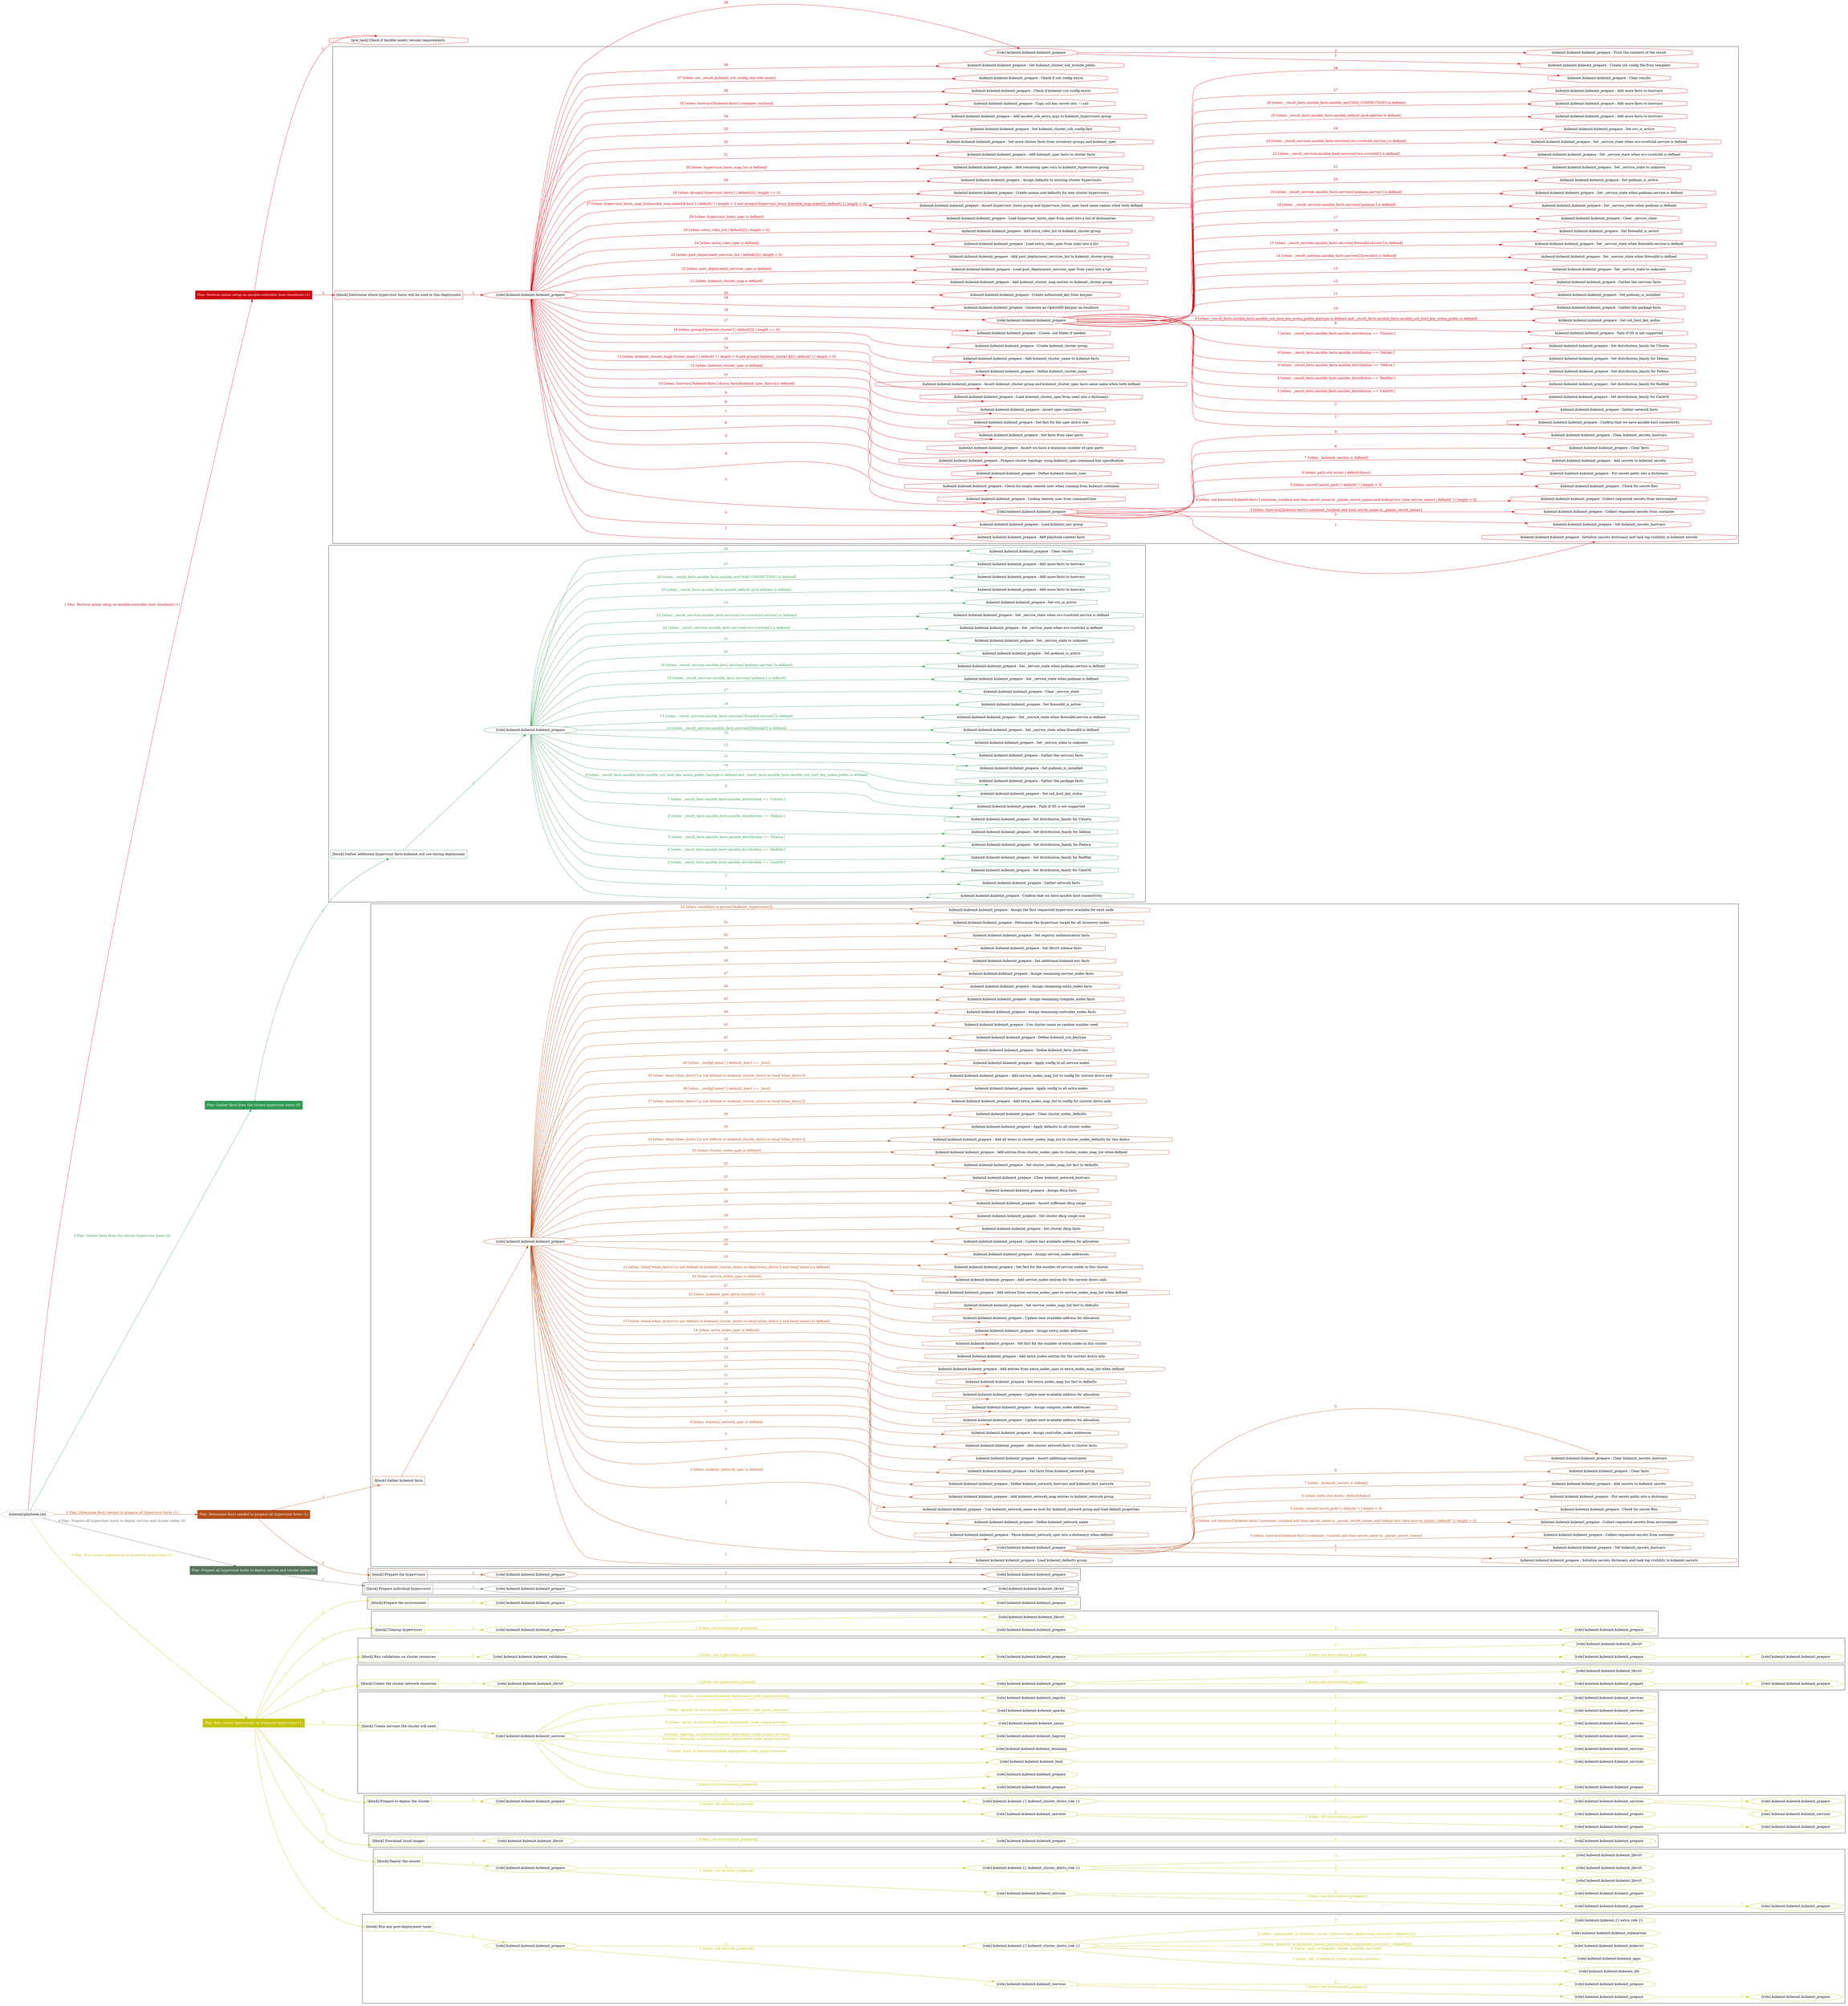 digraph {
	graph [concentrate=true ordering=in rankdir=LR ratio=fill]
	edge [esep=5 sep=10]
	"kubeinit/playbook.yml" [URL="/home/runner/work/kubeinit/kubeinit/kubeinit/playbook.yml" id=playbook_0f05ea3a style=dotted]
	"kubeinit/playbook.yml" -> play_0f59a738 [label="1 Play: Perform initial setup on ansible-controller host (localhost) (1)" color="#cb010c" fontcolor="#cb010c" id=edge_playbook_0f05ea3a_play_0f59a738 labeltooltip="1 Play: Perform initial setup on ansible-controller host (localhost) (1)" tooltip="1 Play: Perform initial setup on ansible-controller host (localhost) (1)"]
	subgraph "Play: Perform initial setup on ansible-controller host (localhost) (1)" {
		play_0f59a738 [label="Play: Perform initial setup on ansible-controller host (localhost) (1)" URL="/home/runner/work/kubeinit/kubeinit/kubeinit/playbook.yml" color="#cb010c" fontcolor="#ffffff" id=play_0f59a738 shape=box style=filled tooltip=localhost]
		pre_task_82bfef24 [label="[pre_task] Check if Ansible meets version requirements." URL="/home/runner/work/kubeinit/kubeinit/kubeinit/playbook.yml" color="#cb010c" id=pre_task_82bfef24 shape=octagon tooltip="Check if Ansible meets version requirements."]
		play_0f59a738 -> pre_task_82bfef24 [label="1 " color="#cb010c" fontcolor="#cb010c" id=edge_1_play_0f59a738_pre_task_82bfef24 labeltooltip="1 " tooltip="1 "]
		play_0f59a738 -> block_37ccea74 [label=2 color="#cb010c" fontcolor="#cb010c" id=edge_2_play_0f59a738_block_37ccea74 labeltooltip=2 tooltip=2]
		subgraph cluster_block_37ccea74 {
			block_37ccea74 [label="[block] Determine which hypervisor hosts will be used in this deployment" URL="/home/runner/work/kubeinit/kubeinit/kubeinit/playbook.yml" color="#cb010c" id=block_37ccea74 labeltooltip="Determine which hypervisor hosts will be used in this deployment" shape=box tooltip="Determine which hypervisor hosts will be used in this deployment"]
			block_37ccea74 -> role_b6733754 [label="1 " color="#cb010c" fontcolor="#cb010c" id=edge_1_block_37ccea74_role_b6733754 labeltooltip="1 " tooltip="1 "]
			subgraph "kubeinit.kubeinit.kubeinit_prepare" {
				role_b6733754 [label="[role] kubeinit.kubeinit.kubeinit_prepare" URL="/home/runner/work/kubeinit/kubeinit/kubeinit/playbook.yml" color="#cb010c" id=role_b6733754 tooltip="kubeinit.kubeinit.kubeinit_prepare"]
				task_340ec008 [label="kubeinit.kubeinit.kubeinit_prepare : Add playbook context facts" URL="/home/runner/.ansible/collections/ansible_collections/kubeinit/kubeinit/roles/kubeinit_prepare/tasks/build_hypervisors_group.yml" color="#cb010c" id=task_340ec008 shape=octagon tooltip="kubeinit.kubeinit.kubeinit_prepare : Add playbook context facts"]
				role_b6733754 -> task_340ec008 [label="1 " color="#cb010c" fontcolor="#cb010c" id=edge_1_role_b6733754_task_340ec008 labeltooltip="1 " tooltip="1 "]
				task_85fe31ed [label="kubeinit.kubeinit.kubeinit_prepare : Load kubeinit_env group" URL="/home/runner/.ansible/collections/ansible_collections/kubeinit/kubeinit/roles/kubeinit_prepare/tasks/build_hypervisors_group.yml" color="#cb010c" id=task_85fe31ed shape=octagon tooltip="kubeinit.kubeinit.kubeinit_prepare : Load kubeinit_env group"]
				role_b6733754 -> task_85fe31ed [label="2 " color="#cb010c" fontcolor="#cb010c" id=edge_2_role_b6733754_task_85fe31ed labeltooltip="2 " tooltip="2 "]
				role_b6733754 -> role_7137b10f [label="3 " color="#cb010c" fontcolor="#cb010c" id=edge_3_role_b6733754_role_7137b10f labeltooltip="3 " tooltip="3 "]
				subgraph "kubeinit.kubeinit.kubeinit_prepare" {
					role_7137b10f [label="[role] kubeinit.kubeinit.kubeinit_prepare" URL="/home/runner/.ansible/collections/ansible_collections/kubeinit/kubeinit/roles/kubeinit_prepare/tasks/build_hypervisors_group.yml" color="#cb010c" id=role_7137b10f tooltip="kubeinit.kubeinit.kubeinit_prepare"]
					task_fef1b501 [label="kubeinit.kubeinit.kubeinit_prepare : Initialize secrets dictionary and task log visibility in kubeinit secrets" URL="/home/runner/.ansible/collections/ansible_collections/kubeinit/kubeinit/roles/kubeinit_prepare/tasks/gather_kubeinit_secrets.yml" color="#cb010c" id=task_fef1b501 shape=octagon tooltip="kubeinit.kubeinit.kubeinit_prepare : Initialize secrets dictionary and task log visibility in kubeinit secrets"]
					role_7137b10f -> task_fef1b501 [label="1 " color="#cb010c" fontcolor="#cb010c" id=edge_1_role_7137b10f_task_fef1b501 labeltooltip="1 " tooltip="1 "]
					task_2586d620 [label="kubeinit.kubeinit.kubeinit_prepare : Set kubeinit_secrets_hostvars" URL="/home/runner/.ansible/collections/ansible_collections/kubeinit/kubeinit/roles/kubeinit_prepare/tasks/gather_kubeinit_secrets.yml" color="#cb010c" id=task_2586d620 shape=octagon tooltip="kubeinit.kubeinit.kubeinit_prepare : Set kubeinit_secrets_hostvars"]
					role_7137b10f -> task_2586d620 [label="2 " color="#cb010c" fontcolor="#cb010c" id=edge_2_role_7137b10f_task_2586d620 labeltooltip="2 " tooltip="2 "]
					task_eb98565f [label="kubeinit.kubeinit.kubeinit_prepare : Collect requested secrets from container" URL="/home/runner/.ansible/collections/ansible_collections/kubeinit/kubeinit/roles/kubeinit_prepare/tasks/gather_kubeinit_secrets.yml" color="#cb010c" id=task_eb98565f shape=octagon tooltip="kubeinit.kubeinit.kubeinit_prepare : Collect requested secrets from container"]
					role_7137b10f -> task_eb98565f [label="3 [when: hostvars['kubeinit-facts'].container_run|bool and item.secret_name in _param_secret_names]" color="#cb010c" fontcolor="#cb010c" id=edge_3_role_7137b10f_task_eb98565f labeltooltip="3 [when: hostvars['kubeinit-facts'].container_run|bool and item.secret_name in _param_secret_names]" tooltip="3 [when: hostvars['kubeinit-facts'].container_run|bool and item.secret_name in _param_secret_names]"]
					task_3ee595b4 [label="kubeinit.kubeinit.kubeinit_prepare : Collect requested secrets from environment" URL="/home/runner/.ansible/collections/ansible_collections/kubeinit/kubeinit/roles/kubeinit_prepare/tasks/gather_kubeinit_secrets.yml" color="#cb010c" id=task_3ee595b4 shape=octagon tooltip="kubeinit.kubeinit.kubeinit_prepare : Collect requested secrets from environment"]
					role_7137b10f -> task_3ee595b4 [label="4 [when: not hostvars['kubeinit-facts'].container_run|bool and item.secret_name in _param_secret_names and lookup('env',item.envvar_name) | default('') | length > 0]" color="#cb010c" fontcolor="#cb010c" id=edge_4_role_7137b10f_task_3ee595b4 labeltooltip="4 [when: not hostvars['kubeinit-facts'].container_run|bool and item.secret_name in _param_secret_names and lookup('env',item.envvar_name) | default('') | length > 0]" tooltip="4 [when: not hostvars['kubeinit-facts'].container_run|bool and item.secret_name in _param_secret_names and lookup('env',item.envvar_name) | default('') | length > 0]"]
					task_1941ac09 [label="kubeinit.kubeinit.kubeinit_prepare : Check for secret files" URL="/home/runner/.ansible/collections/ansible_collections/kubeinit/kubeinit/roles/kubeinit_prepare/tasks/gather_kubeinit_secrets.yml" color="#cb010c" id=task_1941ac09 shape=octagon tooltip="kubeinit.kubeinit.kubeinit_prepare : Check for secret files"]
					role_7137b10f -> task_1941ac09 [label="5 [when: secret['secret_path'] | default('') | length > 0]" color="#cb010c" fontcolor="#cb010c" id=edge_5_role_7137b10f_task_1941ac09 labeltooltip="5 [when: secret['secret_path'] | default('') | length > 0]" tooltip="5 [when: secret['secret_path'] | default('') | length > 0]"]
					task_e1914337 [label="kubeinit.kubeinit.kubeinit_prepare : Put secret paths into a dictionary" URL="/home/runner/.ansible/collections/ansible_collections/kubeinit/kubeinit/roles/kubeinit_prepare/tasks/gather_kubeinit_secrets.yml" color="#cb010c" id=task_e1914337 shape=octagon tooltip="kubeinit.kubeinit.kubeinit_prepare : Put secret paths into a dictionary"]
					role_7137b10f -> task_e1914337 [label="6 [when: path.stat.exists | default(false)]" color="#cb010c" fontcolor="#cb010c" id=edge_6_role_7137b10f_task_e1914337 labeltooltip="6 [when: path.stat.exists | default(false)]" tooltip="6 [when: path.stat.exists | default(false)]"]
					task_60f94362 [label="kubeinit.kubeinit.kubeinit_prepare : Add secrets to kubeinit secrets" URL="/home/runner/.ansible/collections/ansible_collections/kubeinit/kubeinit/roles/kubeinit_prepare/tasks/gather_kubeinit_secrets.yml" color="#cb010c" id=task_60f94362 shape=octagon tooltip="kubeinit.kubeinit.kubeinit_prepare : Add secrets to kubeinit secrets"]
					role_7137b10f -> task_60f94362 [label="7 [when: _kubeinit_secrets is defined]" color="#cb010c" fontcolor="#cb010c" id=edge_7_role_7137b10f_task_60f94362 labeltooltip="7 [when: _kubeinit_secrets is defined]" tooltip="7 [when: _kubeinit_secrets is defined]"]
					task_15b259b4 [label="kubeinit.kubeinit.kubeinit_prepare : Clear facts" URL="/home/runner/.ansible/collections/ansible_collections/kubeinit/kubeinit/roles/kubeinit_prepare/tasks/gather_kubeinit_secrets.yml" color="#cb010c" id=task_15b259b4 shape=octagon tooltip="kubeinit.kubeinit.kubeinit_prepare : Clear facts"]
					role_7137b10f -> task_15b259b4 [label="8 " color="#cb010c" fontcolor="#cb010c" id=edge_8_role_7137b10f_task_15b259b4 labeltooltip="8 " tooltip="8 "]
					task_14733fe7 [label="kubeinit.kubeinit.kubeinit_prepare : Clear kubeinit_secrets_hostvars" URL="/home/runner/.ansible/collections/ansible_collections/kubeinit/kubeinit/roles/kubeinit_prepare/tasks/gather_kubeinit_secrets.yml" color="#cb010c" id=task_14733fe7 shape=octagon tooltip="kubeinit.kubeinit.kubeinit_prepare : Clear kubeinit_secrets_hostvars"]
					role_7137b10f -> task_14733fe7 [label="9 " color="#cb010c" fontcolor="#cb010c" id=edge_9_role_7137b10f_task_14733fe7 labeltooltip="9 " tooltip="9 "]
				}
				task_d85f278f [label="kubeinit.kubeinit.kubeinit_prepare : Lookup remote_user from command-line" URL="/home/runner/.ansible/collections/ansible_collections/kubeinit/kubeinit/roles/kubeinit_prepare/tasks/build_hypervisors_group.yml" color="#cb010c" id=task_d85f278f shape=octagon tooltip="kubeinit.kubeinit.kubeinit_prepare : Lookup remote_user from command-line"]
				role_b6733754 -> task_d85f278f [label="4 " color="#cb010c" fontcolor="#cb010c" id=edge_4_role_b6733754_task_d85f278f labeltooltip="4 " tooltip="4 "]
				task_b043dc32 [label="kubeinit.kubeinit.kubeinit_prepare : Check for empty remote user when running from kubeinit container" URL="/home/runner/.ansible/collections/ansible_collections/kubeinit/kubeinit/roles/kubeinit_prepare/tasks/build_hypervisors_group.yml" color="#cb010c" id=task_b043dc32 shape=octagon tooltip="kubeinit.kubeinit.kubeinit_prepare : Check for empty remote user when running from kubeinit container"]
				role_b6733754 -> task_b043dc32 [label="5 " color="#cb010c" fontcolor="#cb010c" id=edge_5_role_b6733754_task_b043dc32 labeltooltip="5 " tooltip="5 "]
				task_e5ec31f9 [label="kubeinit.kubeinit.kubeinit_prepare : Define kubeinit remote_user" URL="/home/runner/.ansible/collections/ansible_collections/kubeinit/kubeinit/roles/kubeinit_prepare/tasks/build_hypervisors_group.yml" color="#cb010c" id=task_e5ec31f9 shape=octagon tooltip="kubeinit.kubeinit.kubeinit_prepare : Define kubeinit remote_user"]
				role_b6733754 -> task_e5ec31f9 [label="6 " color="#cb010c" fontcolor="#cb010c" id=edge_6_role_b6733754_task_e5ec31f9 labeltooltip="6 " tooltip="6 "]
				task_75647235 [label="kubeinit.kubeinit.kubeinit_prepare : Prepare cluster topology using kubeinit_spec command-line specification" URL="/home/runner/.ansible/collections/ansible_collections/kubeinit/kubeinit/roles/kubeinit_prepare/tasks/build_hypervisors_group.yml" color="#cb010c" id=task_75647235 shape=octagon tooltip="kubeinit.kubeinit.kubeinit_prepare : Prepare cluster topology using kubeinit_spec command-line specification"]
				role_b6733754 -> task_75647235 [label="7 " color="#cb010c" fontcolor="#cb010c" id=edge_7_role_b6733754_task_75647235 labeltooltip="7 " tooltip="7 "]
				task_16a4c23b [label="kubeinit.kubeinit.kubeinit_prepare : Assert we have a minimum number of spec parts" URL="/home/runner/.ansible/collections/ansible_collections/kubeinit/kubeinit/roles/kubeinit_prepare/tasks/build_hypervisors_group.yml" color="#cb010c" id=task_16a4c23b shape=octagon tooltip="kubeinit.kubeinit.kubeinit_prepare : Assert we have a minimum number of spec parts"]
				role_b6733754 -> task_16a4c23b [label="8 " color="#cb010c" fontcolor="#cb010c" id=edge_8_role_b6733754_task_16a4c23b labeltooltip="8 " tooltip="8 "]
				task_96c1c455 [label="kubeinit.kubeinit.kubeinit_prepare : Set facts from spec parts" URL="/home/runner/.ansible/collections/ansible_collections/kubeinit/kubeinit/roles/kubeinit_prepare/tasks/build_hypervisors_group.yml" color="#cb010c" id=task_96c1c455 shape=octagon tooltip="kubeinit.kubeinit.kubeinit_prepare : Set facts from spec parts"]
				role_b6733754 -> task_96c1c455 [label="9 " color="#cb010c" fontcolor="#cb010c" id=edge_9_role_b6733754_task_96c1c455 labeltooltip="9 " tooltip="9 "]
				task_fc12d001 [label="kubeinit.kubeinit.kubeinit_prepare : Set fact for the spec distro role" URL="/home/runner/.ansible/collections/ansible_collections/kubeinit/kubeinit/roles/kubeinit_prepare/tasks/build_hypervisors_group.yml" color="#cb010c" id=task_fc12d001 shape=octagon tooltip="kubeinit.kubeinit.kubeinit_prepare : Set fact for the spec distro role"]
				role_b6733754 -> task_fc12d001 [label="10 [when: hostvars['kubeinit-facts'].distro_facts[kubeinit_spec_distro] is defined]" color="#cb010c" fontcolor="#cb010c" id=edge_10_role_b6733754_task_fc12d001 labeltooltip="10 [when: hostvars['kubeinit-facts'].distro_facts[kubeinit_spec_distro] is defined]" tooltip="10 [when: hostvars['kubeinit-facts'].distro_facts[kubeinit_spec_distro] is defined]"]
				task_8a6f1955 [label="kubeinit.kubeinit.kubeinit_prepare : Assert spec constraints" URL="/home/runner/.ansible/collections/ansible_collections/kubeinit/kubeinit/roles/kubeinit_prepare/tasks/build_hypervisors_group.yml" color="#cb010c" id=task_8a6f1955 shape=octagon tooltip="kubeinit.kubeinit.kubeinit_prepare : Assert spec constraints"]
				role_b6733754 -> task_8a6f1955 [label="11 " color="#cb010c" fontcolor="#cb010c" id=edge_11_role_b6733754_task_8a6f1955 labeltooltip="11 " tooltip="11 "]
				task_8e21c7e0 [label="kubeinit.kubeinit.kubeinit_prepare : Load kubeinit_cluster_spec from yaml into a dictionary" URL="/home/runner/.ansible/collections/ansible_collections/kubeinit/kubeinit/roles/kubeinit_prepare/tasks/build_hypervisors_group.yml" color="#cb010c" id=task_8e21c7e0 shape=octagon tooltip="kubeinit.kubeinit.kubeinit_prepare : Load kubeinit_cluster_spec from yaml into a dictionary"]
				role_b6733754 -> task_8e21c7e0 [label="12 [when: kubeinit_cluster_spec is defined]" color="#cb010c" fontcolor="#cb010c" id=edge_12_role_b6733754_task_8e21c7e0 labeltooltip="12 [when: kubeinit_cluster_spec is defined]" tooltip="12 [when: kubeinit_cluster_spec is defined]"]
				task_0d9c38b8 [label="kubeinit.kubeinit.kubeinit_prepare : Assert kubeinit_cluster group and kubeinit_cluster_spec have same name when both defined" URL="/home/runner/.ansible/collections/ansible_collections/kubeinit/kubeinit/roles/kubeinit_prepare/tasks/build_hypervisors_group.yml" color="#cb010c" id=task_0d9c38b8 shape=octagon tooltip="kubeinit.kubeinit.kubeinit_prepare : Assert kubeinit_cluster group and kubeinit_cluster_spec have same name when both defined"]
				role_b6733754 -> task_0d9c38b8 [label="13 [when: kubeinit_cluster_map['cluster_name'] | default('') | length > 0 and groups['kubeinit_cluster'][0] | default('') | length > 0]" color="#cb010c" fontcolor="#cb010c" id=edge_13_role_b6733754_task_0d9c38b8 labeltooltip="13 [when: kubeinit_cluster_map['cluster_name'] | default('') | length > 0 and groups['kubeinit_cluster'][0] | default('') | length > 0]" tooltip="13 [when: kubeinit_cluster_map['cluster_name'] | default('') | length > 0 and groups['kubeinit_cluster'][0] | default('') | length > 0]"]
				task_2a8cfcd3 [label="kubeinit.kubeinit.kubeinit_prepare : Define kubeinit_cluster_name" URL="/home/runner/.ansible/collections/ansible_collections/kubeinit/kubeinit/roles/kubeinit_prepare/tasks/build_hypervisors_group.yml" color="#cb010c" id=task_2a8cfcd3 shape=octagon tooltip="kubeinit.kubeinit.kubeinit_prepare : Define kubeinit_cluster_name"]
				role_b6733754 -> task_2a8cfcd3 [label="14 " color="#cb010c" fontcolor="#cb010c" id=edge_14_role_b6733754_task_2a8cfcd3 labeltooltip="14 " tooltip="14 "]
				task_f7d3ad46 [label="kubeinit.kubeinit.kubeinit_prepare : Add kubeinit_cluster_name to kubeinit-facts" URL="/home/runner/.ansible/collections/ansible_collections/kubeinit/kubeinit/roles/kubeinit_prepare/tasks/build_hypervisors_group.yml" color="#cb010c" id=task_f7d3ad46 shape=octagon tooltip="kubeinit.kubeinit.kubeinit_prepare : Add kubeinit_cluster_name to kubeinit-facts"]
				role_b6733754 -> task_f7d3ad46 [label="15 " color="#cb010c" fontcolor="#cb010c" id=edge_15_role_b6733754_task_f7d3ad46 labeltooltip="15 " tooltip="15 "]
				task_1c69838b [label="kubeinit.kubeinit.kubeinit_prepare : Create kubeinit_cluster group" URL="/home/runner/.ansible/collections/ansible_collections/kubeinit/kubeinit/roles/kubeinit_prepare/tasks/build_hypervisors_group.yml" color="#cb010c" id=task_1c69838b shape=octagon tooltip="kubeinit.kubeinit.kubeinit_prepare : Create kubeinit_cluster group"]
				role_b6733754 -> task_1c69838b [label="16 [when: groups['kubeinit_cluster'] | default([]) | length == 0]" color="#cb010c" fontcolor="#cb010c" id=edge_16_role_b6733754_task_1c69838b labeltooltip="16 [when: groups['kubeinit_cluster'] | default([]) | length == 0]" tooltip="16 [when: groups['kubeinit_cluster'] | default([]) | length == 0]"]
				task_4a390dbf [label="kubeinit.kubeinit.kubeinit_prepare : Create .ssh folder if needed" URL="/home/runner/.ansible/collections/ansible_collections/kubeinit/kubeinit/roles/kubeinit_prepare/tasks/build_hypervisors_group.yml" color="#cb010c" id=task_4a390dbf shape=octagon tooltip="kubeinit.kubeinit.kubeinit_prepare : Create .ssh folder if needed"]
				role_b6733754 -> task_4a390dbf [label="17 " color="#cb010c" fontcolor="#cb010c" id=edge_17_role_b6733754_task_4a390dbf labeltooltip="17 " tooltip="17 "]
				role_b6733754 -> role_563dd4c5 [label="18 " color="#cb010c" fontcolor="#cb010c" id=edge_18_role_b6733754_role_563dd4c5 labeltooltip="18 " tooltip="18 "]
				subgraph "kubeinit.kubeinit.kubeinit_prepare" {
					role_563dd4c5 [label="[role] kubeinit.kubeinit.kubeinit_prepare" URL="/home/runner/.ansible/collections/ansible_collections/kubeinit/kubeinit/roles/kubeinit_prepare/tasks/build_hypervisors_group.yml" color="#cb010c" id=role_563dd4c5 tooltip="kubeinit.kubeinit.kubeinit_prepare"]
					task_88529547 [label="kubeinit.kubeinit.kubeinit_prepare : Confirm that we have ansible host connectivity" URL="/home/runner/.ansible/collections/ansible_collections/kubeinit/kubeinit/roles/kubeinit_prepare/tasks/gather_host_facts.yml" color="#cb010c" id=task_88529547 shape=octagon tooltip="kubeinit.kubeinit.kubeinit_prepare : Confirm that we have ansible host connectivity"]
					role_563dd4c5 -> task_88529547 [label="1 " color="#cb010c" fontcolor="#cb010c" id=edge_1_role_563dd4c5_task_88529547 labeltooltip="1 " tooltip="1 "]
					task_41223096 [label="kubeinit.kubeinit.kubeinit_prepare : Gather network facts" URL="/home/runner/.ansible/collections/ansible_collections/kubeinit/kubeinit/roles/kubeinit_prepare/tasks/gather_host_facts.yml" color="#cb010c" id=task_41223096 shape=octagon tooltip="kubeinit.kubeinit.kubeinit_prepare : Gather network facts"]
					role_563dd4c5 -> task_41223096 [label="2 " color="#cb010c" fontcolor="#cb010c" id=edge_2_role_563dd4c5_task_41223096 labeltooltip="2 " tooltip="2 "]
					task_cf4c2068 [label="kubeinit.kubeinit.kubeinit_prepare : Set distribution_family for CentOS" URL="/home/runner/.ansible/collections/ansible_collections/kubeinit/kubeinit/roles/kubeinit_prepare/tasks/gather_host_facts.yml" color="#cb010c" id=task_cf4c2068 shape=octagon tooltip="kubeinit.kubeinit.kubeinit_prepare : Set distribution_family for CentOS"]
					role_563dd4c5 -> task_cf4c2068 [label="3 [when: _result_facts.ansible_facts.ansible_distribution == 'CentOS']" color="#cb010c" fontcolor="#cb010c" id=edge_3_role_563dd4c5_task_cf4c2068 labeltooltip="3 [when: _result_facts.ansible_facts.ansible_distribution == 'CentOS']" tooltip="3 [when: _result_facts.ansible_facts.ansible_distribution == 'CentOS']"]
					task_40a72179 [label="kubeinit.kubeinit.kubeinit_prepare : Set distribution_family for RedHat" URL="/home/runner/.ansible/collections/ansible_collections/kubeinit/kubeinit/roles/kubeinit_prepare/tasks/gather_host_facts.yml" color="#cb010c" id=task_40a72179 shape=octagon tooltip="kubeinit.kubeinit.kubeinit_prepare : Set distribution_family for RedHat"]
					role_563dd4c5 -> task_40a72179 [label="4 [when: _result_facts.ansible_facts.ansible_distribution == 'RedHat']" color="#cb010c" fontcolor="#cb010c" id=edge_4_role_563dd4c5_task_40a72179 labeltooltip="4 [when: _result_facts.ansible_facts.ansible_distribution == 'RedHat']" tooltip="4 [when: _result_facts.ansible_facts.ansible_distribution == 'RedHat']"]
					task_d3b5773e [label="kubeinit.kubeinit.kubeinit_prepare : Set distribution_family for Fedora" URL="/home/runner/.ansible/collections/ansible_collections/kubeinit/kubeinit/roles/kubeinit_prepare/tasks/gather_host_facts.yml" color="#cb010c" id=task_d3b5773e shape=octagon tooltip="kubeinit.kubeinit.kubeinit_prepare : Set distribution_family for Fedora"]
					role_563dd4c5 -> task_d3b5773e [label="5 [when: _result_facts.ansible_facts.ansible_distribution == 'Fedora']" color="#cb010c" fontcolor="#cb010c" id=edge_5_role_563dd4c5_task_d3b5773e labeltooltip="5 [when: _result_facts.ansible_facts.ansible_distribution == 'Fedora']" tooltip="5 [when: _result_facts.ansible_facts.ansible_distribution == 'Fedora']"]
					task_df39714a [label="kubeinit.kubeinit.kubeinit_prepare : Set distribution_family for Debian" URL="/home/runner/.ansible/collections/ansible_collections/kubeinit/kubeinit/roles/kubeinit_prepare/tasks/gather_host_facts.yml" color="#cb010c" id=task_df39714a shape=octagon tooltip="kubeinit.kubeinit.kubeinit_prepare : Set distribution_family for Debian"]
					role_563dd4c5 -> task_df39714a [label="6 [when: _result_facts.ansible_facts.ansible_distribution == 'Debian']" color="#cb010c" fontcolor="#cb010c" id=edge_6_role_563dd4c5_task_df39714a labeltooltip="6 [when: _result_facts.ansible_facts.ansible_distribution == 'Debian']" tooltip="6 [when: _result_facts.ansible_facts.ansible_distribution == 'Debian']"]
					task_f62a2af0 [label="kubeinit.kubeinit.kubeinit_prepare : Set distribution_family for Ubuntu" URL="/home/runner/.ansible/collections/ansible_collections/kubeinit/kubeinit/roles/kubeinit_prepare/tasks/gather_host_facts.yml" color="#cb010c" id=task_f62a2af0 shape=octagon tooltip="kubeinit.kubeinit.kubeinit_prepare : Set distribution_family for Ubuntu"]
					role_563dd4c5 -> task_f62a2af0 [label="7 [when: _result_facts.ansible_facts.ansible_distribution == 'Ubuntu']" color="#cb010c" fontcolor="#cb010c" id=edge_7_role_563dd4c5_task_f62a2af0 labeltooltip="7 [when: _result_facts.ansible_facts.ansible_distribution == 'Ubuntu']" tooltip="7 [when: _result_facts.ansible_facts.ansible_distribution == 'Ubuntu']"]
					task_bf9a7702 [label="kubeinit.kubeinit.kubeinit_prepare : Fails if OS is not supported" URL="/home/runner/.ansible/collections/ansible_collections/kubeinit/kubeinit/roles/kubeinit_prepare/tasks/gather_host_facts.yml" color="#cb010c" id=task_bf9a7702 shape=octagon tooltip="kubeinit.kubeinit.kubeinit_prepare : Fails if OS is not supported"]
					role_563dd4c5 -> task_bf9a7702 [label="8 " color="#cb010c" fontcolor="#cb010c" id=edge_8_role_563dd4c5_task_bf9a7702 labeltooltip="8 " tooltip="8 "]
					task_7733f1d2 [label="kubeinit.kubeinit.kubeinit_prepare : Set ssh_host_key_ecdsa" URL="/home/runner/.ansible/collections/ansible_collections/kubeinit/kubeinit/roles/kubeinit_prepare/tasks/gather_host_facts.yml" color="#cb010c" id=task_7733f1d2 shape=octagon tooltip="kubeinit.kubeinit.kubeinit_prepare : Set ssh_host_key_ecdsa"]
					role_563dd4c5 -> task_7733f1d2 [label="9 [when: _result_facts.ansible_facts.ansible_ssh_host_key_ecdsa_public_keytype is defined and _result_facts.ansible_facts.ansible_ssh_host_key_ecdsa_public is defined]" color="#cb010c" fontcolor="#cb010c" id=edge_9_role_563dd4c5_task_7733f1d2 labeltooltip="9 [when: _result_facts.ansible_facts.ansible_ssh_host_key_ecdsa_public_keytype is defined and _result_facts.ansible_facts.ansible_ssh_host_key_ecdsa_public is defined]" tooltip="9 [when: _result_facts.ansible_facts.ansible_ssh_host_key_ecdsa_public_keytype is defined and _result_facts.ansible_facts.ansible_ssh_host_key_ecdsa_public is defined]"]
					task_af29f4a3 [label="kubeinit.kubeinit.kubeinit_prepare : Gather the package facts" URL="/home/runner/.ansible/collections/ansible_collections/kubeinit/kubeinit/roles/kubeinit_prepare/tasks/gather_host_facts.yml" color="#cb010c" id=task_af29f4a3 shape=octagon tooltip="kubeinit.kubeinit.kubeinit_prepare : Gather the package facts"]
					role_563dd4c5 -> task_af29f4a3 [label="10 " color="#cb010c" fontcolor="#cb010c" id=edge_10_role_563dd4c5_task_af29f4a3 labeltooltip="10 " tooltip="10 "]
					task_b6eb5ad3 [label="kubeinit.kubeinit.kubeinit_prepare : Set podman_is_installed" URL="/home/runner/.ansible/collections/ansible_collections/kubeinit/kubeinit/roles/kubeinit_prepare/tasks/gather_host_facts.yml" color="#cb010c" id=task_b6eb5ad3 shape=octagon tooltip="kubeinit.kubeinit.kubeinit_prepare : Set podman_is_installed"]
					role_563dd4c5 -> task_b6eb5ad3 [label="11 " color="#cb010c" fontcolor="#cb010c" id=edge_11_role_563dd4c5_task_b6eb5ad3 labeltooltip="11 " tooltip="11 "]
					task_3c061f01 [label="kubeinit.kubeinit.kubeinit_prepare : Gather the services facts" URL="/home/runner/.ansible/collections/ansible_collections/kubeinit/kubeinit/roles/kubeinit_prepare/tasks/gather_host_facts.yml" color="#cb010c" id=task_3c061f01 shape=octagon tooltip="kubeinit.kubeinit.kubeinit_prepare : Gather the services facts"]
					role_563dd4c5 -> task_3c061f01 [label="12 " color="#cb010c" fontcolor="#cb010c" id=edge_12_role_563dd4c5_task_3c061f01 labeltooltip="12 " tooltip="12 "]
					task_5131373c [label="kubeinit.kubeinit.kubeinit_prepare : Set _service_state to unknown" URL="/home/runner/.ansible/collections/ansible_collections/kubeinit/kubeinit/roles/kubeinit_prepare/tasks/gather_host_facts.yml" color="#cb010c" id=task_5131373c shape=octagon tooltip="kubeinit.kubeinit.kubeinit_prepare : Set _service_state to unknown"]
					role_563dd4c5 -> task_5131373c [label="13 " color="#cb010c" fontcolor="#cb010c" id=edge_13_role_563dd4c5_task_5131373c labeltooltip="13 " tooltip="13 "]
					task_2a8c83ac [label="kubeinit.kubeinit.kubeinit_prepare : Set _service_state when firewalld is defined" URL="/home/runner/.ansible/collections/ansible_collections/kubeinit/kubeinit/roles/kubeinit_prepare/tasks/gather_host_facts.yml" color="#cb010c" id=task_2a8c83ac shape=octagon tooltip="kubeinit.kubeinit.kubeinit_prepare : Set _service_state when firewalld is defined"]
					role_563dd4c5 -> task_2a8c83ac [label="14 [when: _result_services.ansible_facts.services['firewalld'] is defined]" color="#cb010c" fontcolor="#cb010c" id=edge_14_role_563dd4c5_task_2a8c83ac labeltooltip="14 [when: _result_services.ansible_facts.services['firewalld'] is defined]" tooltip="14 [when: _result_services.ansible_facts.services['firewalld'] is defined]"]
					task_b6960a31 [label="kubeinit.kubeinit.kubeinit_prepare : Set _service_state when firewalld.service is defined" URL="/home/runner/.ansible/collections/ansible_collections/kubeinit/kubeinit/roles/kubeinit_prepare/tasks/gather_host_facts.yml" color="#cb010c" id=task_b6960a31 shape=octagon tooltip="kubeinit.kubeinit.kubeinit_prepare : Set _service_state when firewalld.service is defined"]
					role_563dd4c5 -> task_b6960a31 [label="15 [when: _result_services.ansible_facts.services['firewalld.service'] is defined]" color="#cb010c" fontcolor="#cb010c" id=edge_15_role_563dd4c5_task_b6960a31 labeltooltip="15 [when: _result_services.ansible_facts.services['firewalld.service'] is defined]" tooltip="15 [when: _result_services.ansible_facts.services['firewalld.service'] is defined]"]
					task_a2f2abef [label="kubeinit.kubeinit.kubeinit_prepare : Set firewalld_is_active" URL="/home/runner/.ansible/collections/ansible_collections/kubeinit/kubeinit/roles/kubeinit_prepare/tasks/gather_host_facts.yml" color="#cb010c" id=task_a2f2abef shape=octagon tooltip="kubeinit.kubeinit.kubeinit_prepare : Set firewalld_is_active"]
					role_563dd4c5 -> task_a2f2abef [label="16 " color="#cb010c" fontcolor="#cb010c" id=edge_16_role_563dd4c5_task_a2f2abef labeltooltip="16 " tooltip="16 "]
					task_ddfe5f4a [label="kubeinit.kubeinit.kubeinit_prepare : Clear _service_state" URL="/home/runner/.ansible/collections/ansible_collections/kubeinit/kubeinit/roles/kubeinit_prepare/tasks/gather_host_facts.yml" color="#cb010c" id=task_ddfe5f4a shape=octagon tooltip="kubeinit.kubeinit.kubeinit_prepare : Clear _service_state"]
					role_563dd4c5 -> task_ddfe5f4a [label="17 " color="#cb010c" fontcolor="#cb010c" id=edge_17_role_563dd4c5_task_ddfe5f4a labeltooltip="17 " tooltip="17 "]
					task_3093d4d6 [label="kubeinit.kubeinit.kubeinit_prepare : Set _service_state when podman is defined" URL="/home/runner/.ansible/collections/ansible_collections/kubeinit/kubeinit/roles/kubeinit_prepare/tasks/gather_host_facts.yml" color="#cb010c" id=task_3093d4d6 shape=octagon tooltip="kubeinit.kubeinit.kubeinit_prepare : Set _service_state when podman is defined"]
					role_563dd4c5 -> task_3093d4d6 [label="18 [when: _result_services.ansible_facts.services['podman'] is defined]" color="#cb010c" fontcolor="#cb010c" id=edge_18_role_563dd4c5_task_3093d4d6 labeltooltip="18 [when: _result_services.ansible_facts.services['podman'] is defined]" tooltip="18 [when: _result_services.ansible_facts.services['podman'] is defined]"]
					task_1d7a3738 [label="kubeinit.kubeinit.kubeinit_prepare : Set _service_state when podman.service is defined" URL="/home/runner/.ansible/collections/ansible_collections/kubeinit/kubeinit/roles/kubeinit_prepare/tasks/gather_host_facts.yml" color="#cb010c" id=task_1d7a3738 shape=octagon tooltip="kubeinit.kubeinit.kubeinit_prepare : Set _service_state when podman.service is defined"]
					role_563dd4c5 -> task_1d7a3738 [label="19 [when: _result_services.ansible_facts.services['podman.service'] is defined]" color="#cb010c" fontcolor="#cb010c" id=edge_19_role_563dd4c5_task_1d7a3738 labeltooltip="19 [when: _result_services.ansible_facts.services['podman.service'] is defined]" tooltip="19 [when: _result_services.ansible_facts.services['podman.service'] is defined]"]
					task_c2580582 [label="kubeinit.kubeinit.kubeinit_prepare : Set podman_is_active" URL="/home/runner/.ansible/collections/ansible_collections/kubeinit/kubeinit/roles/kubeinit_prepare/tasks/gather_host_facts.yml" color="#cb010c" id=task_c2580582 shape=octagon tooltip="kubeinit.kubeinit.kubeinit_prepare : Set podman_is_active"]
					role_563dd4c5 -> task_c2580582 [label="20 " color="#cb010c" fontcolor="#cb010c" id=edge_20_role_563dd4c5_task_c2580582 labeltooltip="20 " tooltip="20 "]
					task_1e2f7b91 [label="kubeinit.kubeinit.kubeinit_prepare : Set _service_state to unknown" URL="/home/runner/.ansible/collections/ansible_collections/kubeinit/kubeinit/roles/kubeinit_prepare/tasks/gather_host_facts.yml" color="#cb010c" id=task_1e2f7b91 shape=octagon tooltip="kubeinit.kubeinit.kubeinit_prepare : Set _service_state to unknown"]
					role_563dd4c5 -> task_1e2f7b91 [label="21 " color="#cb010c" fontcolor="#cb010c" id=edge_21_role_563dd4c5_task_1e2f7b91 labeltooltip="21 " tooltip="21 "]
					task_4b4d1182 [label="kubeinit.kubeinit.kubeinit_prepare : Set _service_state when ovs-vswitchd is defined" URL="/home/runner/.ansible/collections/ansible_collections/kubeinit/kubeinit/roles/kubeinit_prepare/tasks/gather_host_facts.yml" color="#cb010c" id=task_4b4d1182 shape=octagon tooltip="kubeinit.kubeinit.kubeinit_prepare : Set _service_state when ovs-vswitchd is defined"]
					role_563dd4c5 -> task_4b4d1182 [label="22 [when: _result_services.ansible_facts.services['ovs-vswitchd'] is defined]" color="#cb010c" fontcolor="#cb010c" id=edge_22_role_563dd4c5_task_4b4d1182 labeltooltip="22 [when: _result_services.ansible_facts.services['ovs-vswitchd'] is defined]" tooltip="22 [when: _result_services.ansible_facts.services['ovs-vswitchd'] is defined]"]
					task_4f4b6d04 [label="kubeinit.kubeinit.kubeinit_prepare : Set _service_state when ovs-vswitchd.service is defined" URL="/home/runner/.ansible/collections/ansible_collections/kubeinit/kubeinit/roles/kubeinit_prepare/tasks/gather_host_facts.yml" color="#cb010c" id=task_4f4b6d04 shape=octagon tooltip="kubeinit.kubeinit.kubeinit_prepare : Set _service_state when ovs-vswitchd.service is defined"]
					role_563dd4c5 -> task_4f4b6d04 [label="23 [when: _result_services.ansible_facts.services['ovs-vswitchd.service'] is defined]" color="#cb010c" fontcolor="#cb010c" id=edge_23_role_563dd4c5_task_4f4b6d04 labeltooltip="23 [when: _result_services.ansible_facts.services['ovs-vswitchd.service'] is defined]" tooltip="23 [when: _result_services.ansible_facts.services['ovs-vswitchd.service'] is defined]"]
					task_207adccb [label="kubeinit.kubeinit.kubeinit_prepare : Set ovs_is_active" URL="/home/runner/.ansible/collections/ansible_collections/kubeinit/kubeinit/roles/kubeinit_prepare/tasks/gather_host_facts.yml" color="#cb010c" id=task_207adccb shape=octagon tooltip="kubeinit.kubeinit.kubeinit_prepare : Set ovs_is_active"]
					role_563dd4c5 -> task_207adccb [label="24 " color="#cb010c" fontcolor="#cb010c" id=edge_24_role_563dd4c5_task_207adccb labeltooltip="24 " tooltip="24 "]
					task_3c31f464 [label="kubeinit.kubeinit.kubeinit_prepare : Add more facts to hostvars" URL="/home/runner/.ansible/collections/ansible_collections/kubeinit/kubeinit/roles/kubeinit_prepare/tasks/gather_host_facts.yml" color="#cb010c" id=task_3c31f464 shape=octagon tooltip="kubeinit.kubeinit.kubeinit_prepare : Add more facts to hostvars"]
					role_563dd4c5 -> task_3c31f464 [label="25 [when: _result_facts.ansible_facts.ansible_default_ipv4.address is defined]" color="#cb010c" fontcolor="#cb010c" id=edge_25_role_563dd4c5_task_3c31f464 labeltooltip="25 [when: _result_facts.ansible_facts.ansible_default_ipv4.address is defined]" tooltip="25 [when: _result_facts.ansible_facts.ansible_default_ipv4.address is defined]"]
					task_1cef8911 [label="kubeinit.kubeinit.kubeinit_prepare : Add more facts to hostvars" URL="/home/runner/.ansible/collections/ansible_collections/kubeinit/kubeinit/roles/kubeinit_prepare/tasks/gather_host_facts.yml" color="#cb010c" id=task_1cef8911 shape=octagon tooltip="kubeinit.kubeinit.kubeinit_prepare : Add more facts to hostvars"]
					role_563dd4c5 -> task_1cef8911 [label="26 [when: _result_facts.ansible_facts.ansible_env['SSH_CONNECTION'] is defined]" color="#cb010c" fontcolor="#cb010c" id=edge_26_role_563dd4c5_task_1cef8911 labeltooltip="26 [when: _result_facts.ansible_facts.ansible_env['SSH_CONNECTION'] is defined]" tooltip="26 [when: _result_facts.ansible_facts.ansible_env['SSH_CONNECTION'] is defined]"]
					task_bdaa23b1 [label="kubeinit.kubeinit.kubeinit_prepare : Add more facts to hostvars" URL="/home/runner/.ansible/collections/ansible_collections/kubeinit/kubeinit/roles/kubeinit_prepare/tasks/gather_host_facts.yml" color="#cb010c" id=task_bdaa23b1 shape=octagon tooltip="kubeinit.kubeinit.kubeinit_prepare : Add more facts to hostvars"]
					role_563dd4c5 -> task_bdaa23b1 [label="27 " color="#cb010c" fontcolor="#cb010c" id=edge_27_role_563dd4c5_task_bdaa23b1 labeltooltip="27 " tooltip="27 "]
					task_3b84974a [label="kubeinit.kubeinit.kubeinit_prepare : Clear results" URL="/home/runner/.ansible/collections/ansible_collections/kubeinit/kubeinit/roles/kubeinit_prepare/tasks/gather_host_facts.yml" color="#cb010c" id=task_3b84974a shape=octagon tooltip="kubeinit.kubeinit.kubeinit_prepare : Clear results"]
					role_563dd4c5 -> task_3b84974a [label="28 " color="#cb010c" fontcolor="#cb010c" id=edge_28_role_563dd4c5_task_3b84974a labeltooltip="28 " tooltip="28 "]
				}
				task_79ecd2b8 [label="kubeinit.kubeinit.kubeinit_prepare : Generate an OpenSSH keypair on localhost" URL="/home/runner/.ansible/collections/ansible_collections/kubeinit/kubeinit/roles/kubeinit_prepare/tasks/build_hypervisors_group.yml" color="#cb010c" id=task_79ecd2b8 shape=octagon tooltip="kubeinit.kubeinit.kubeinit_prepare : Generate an OpenSSH keypair on localhost"]
				role_b6733754 -> task_79ecd2b8 [label="19 " color="#cb010c" fontcolor="#cb010c" id=edge_19_role_b6733754_task_79ecd2b8 labeltooltip="19 " tooltip="19 "]
				task_21c01f7c [label="kubeinit.kubeinit.kubeinit_prepare : Create authorized_key from keypair" URL="/home/runner/.ansible/collections/ansible_collections/kubeinit/kubeinit/roles/kubeinit_prepare/tasks/build_hypervisors_group.yml" color="#cb010c" id=task_21c01f7c shape=octagon tooltip="kubeinit.kubeinit.kubeinit_prepare : Create authorized_key from keypair"]
				role_b6733754 -> task_21c01f7c [label="20 " color="#cb010c" fontcolor="#cb010c" id=edge_20_role_b6733754_task_21c01f7c labeltooltip="20 " tooltip="20 "]
				task_5df80f03 [label="kubeinit.kubeinit.kubeinit_prepare : Add kubeinit_cluster_map entries to kubeinit_cluster group" URL="/home/runner/.ansible/collections/ansible_collections/kubeinit/kubeinit/roles/kubeinit_prepare/tasks/build_hypervisors_group.yml" color="#cb010c" id=task_5df80f03 shape=octagon tooltip="kubeinit.kubeinit.kubeinit_prepare : Add kubeinit_cluster_map entries to kubeinit_cluster group"]
				role_b6733754 -> task_5df80f03 [label="21 [when: kubeinit_cluster_map is defined]" color="#cb010c" fontcolor="#cb010c" id=edge_21_role_b6733754_task_5df80f03 labeltooltip="21 [when: kubeinit_cluster_map is defined]" tooltip="21 [when: kubeinit_cluster_map is defined]"]
				task_c330d73d [label="kubeinit.kubeinit.kubeinit_prepare : Load post_deployment_services_spec from yaml into a list" URL="/home/runner/.ansible/collections/ansible_collections/kubeinit/kubeinit/roles/kubeinit_prepare/tasks/build_hypervisors_group.yml" color="#cb010c" id=task_c330d73d shape=octagon tooltip="kubeinit.kubeinit.kubeinit_prepare : Load post_deployment_services_spec from yaml into a list"]
				role_b6733754 -> task_c330d73d [label="22 [when: post_deployment_services_spec is defined]" color="#cb010c" fontcolor="#cb010c" id=edge_22_role_b6733754_task_c330d73d labeltooltip="22 [when: post_deployment_services_spec is defined]" tooltip="22 [when: post_deployment_services_spec is defined]"]
				task_f0232f23 [label="kubeinit.kubeinit.kubeinit_prepare : Add post_deployment_services_list to kubeinit_cluster group" URL="/home/runner/.ansible/collections/ansible_collections/kubeinit/kubeinit/roles/kubeinit_prepare/tasks/build_hypervisors_group.yml" color="#cb010c" id=task_f0232f23 shape=octagon tooltip="kubeinit.kubeinit.kubeinit_prepare : Add post_deployment_services_list to kubeinit_cluster group"]
				role_b6733754 -> task_f0232f23 [label="23 [when: post_deployment_services_list | default([]) | length > 0]" color="#cb010c" fontcolor="#cb010c" id=edge_23_role_b6733754_task_f0232f23 labeltooltip="23 [when: post_deployment_services_list | default([]) | length > 0]" tooltip="23 [when: post_deployment_services_list | default([]) | length > 0]"]
				task_3de2ee10 [label="kubeinit.kubeinit.kubeinit_prepare : Load extra_roles_spec from yaml into a list" URL="/home/runner/.ansible/collections/ansible_collections/kubeinit/kubeinit/roles/kubeinit_prepare/tasks/build_hypervisors_group.yml" color="#cb010c" id=task_3de2ee10 shape=octagon tooltip="kubeinit.kubeinit.kubeinit_prepare : Load extra_roles_spec from yaml into a list"]
				role_b6733754 -> task_3de2ee10 [label="24 [when: extra_roles_spec is defined]" color="#cb010c" fontcolor="#cb010c" id=edge_24_role_b6733754_task_3de2ee10 labeltooltip="24 [when: extra_roles_spec is defined]" tooltip="24 [when: extra_roles_spec is defined]"]
				task_0eeb3fc2 [label="kubeinit.kubeinit.kubeinit_prepare : Add extra_roles_list to kubeinit_cluster group" URL="/home/runner/.ansible/collections/ansible_collections/kubeinit/kubeinit/roles/kubeinit_prepare/tasks/build_hypervisors_group.yml" color="#cb010c" id=task_0eeb3fc2 shape=octagon tooltip="kubeinit.kubeinit.kubeinit_prepare : Add extra_roles_list to kubeinit_cluster group"]
				role_b6733754 -> task_0eeb3fc2 [label="25 [when: extra_roles_list | default([]) | length > 0]" color="#cb010c" fontcolor="#cb010c" id=edge_25_role_b6733754_task_0eeb3fc2 labeltooltip="25 [when: extra_roles_list | default([]) | length > 0]" tooltip="25 [when: extra_roles_list | default([]) | length > 0]"]
				task_9790a3d5 [label="kubeinit.kubeinit.kubeinit_prepare : Load hypervisor_hosts_spec from yaml into a list of dictionaries" URL="/home/runner/.ansible/collections/ansible_collections/kubeinit/kubeinit/roles/kubeinit_prepare/tasks/build_hypervisors_group.yml" color="#cb010c" id=task_9790a3d5 shape=octagon tooltip="kubeinit.kubeinit.kubeinit_prepare : Load hypervisor_hosts_spec from yaml into a list of dictionaries"]
				role_b6733754 -> task_9790a3d5 [label="26 [when: hypervisor_hosts_spec is defined]" color="#cb010c" fontcolor="#cb010c" id=edge_26_role_b6733754_task_9790a3d5 labeltooltip="26 [when: hypervisor_hosts_spec is defined]" tooltip="26 [when: hypervisor_hosts_spec is defined]"]
				task_ee4f4260 [label="kubeinit.kubeinit.kubeinit_prepare : Assert hypervisor_hosts group and hypervisor_hosts_spec have same names when both defined" URL="/home/runner/.ansible/collections/ansible_collections/kubeinit/kubeinit/roles/kubeinit_prepare/tasks/build_hypervisors_group.yml" color="#cb010c" id=task_ee4f4260 shape=octagon tooltip="kubeinit.kubeinit.kubeinit_prepare : Assert hypervisor_hosts group and hypervisor_hosts_spec have same names when both defined"]
				role_b6733754 -> task_ee4f4260 [label="27 [when: hypervisor_hosts_map_list[ansible_loop.index0]['host'] | default('') | length > 0 and groups['hypervisor_hosts'][ansible_loop.index0] | default('') | length > 0]" color="#cb010c" fontcolor="#cb010c" id=edge_27_role_b6733754_task_ee4f4260 labeltooltip="27 [when: hypervisor_hosts_map_list[ansible_loop.index0]['host'] | default('') | length > 0 and groups['hypervisor_hosts'][ansible_loop.index0] | default('') | length > 0]" tooltip="27 [when: hypervisor_hosts_map_list[ansible_loop.index0]['host'] | default('') | length > 0 and groups['hypervisor_hosts'][ansible_loop.index0] | default('') | length > 0]"]
				task_010f9ddd [label="kubeinit.kubeinit.kubeinit_prepare : Create names and defaults for new cluster hypervisors" URL="/home/runner/.ansible/collections/ansible_collections/kubeinit/kubeinit/roles/kubeinit_prepare/tasks/build_hypervisors_group.yml" color="#cb010c" id=task_010f9ddd shape=octagon tooltip="kubeinit.kubeinit.kubeinit_prepare : Create names and defaults for new cluster hypervisors"]
				role_b6733754 -> task_010f9ddd [label="28 [when: groups['hypervisor_hosts'] | default([]) | length == 0]" color="#cb010c" fontcolor="#cb010c" id=edge_28_role_b6733754_task_010f9ddd labeltooltip="28 [when: groups['hypervisor_hosts'] | default([]) | length == 0]" tooltip="28 [when: groups['hypervisor_hosts'] | default([]) | length == 0]"]
				task_c8257296 [label="kubeinit.kubeinit.kubeinit_prepare : Assign defaults to existing cluster hypervisors" URL="/home/runner/.ansible/collections/ansible_collections/kubeinit/kubeinit/roles/kubeinit_prepare/tasks/build_hypervisors_group.yml" color="#cb010c" id=task_c8257296 shape=octagon tooltip="kubeinit.kubeinit.kubeinit_prepare : Assign defaults to existing cluster hypervisors"]
				role_b6733754 -> task_c8257296 [label="29 " color="#cb010c" fontcolor="#cb010c" id=edge_29_role_b6733754_task_c8257296 labeltooltip="29 " tooltip="29 "]
				task_d95834dd [label="kubeinit.kubeinit.kubeinit_prepare : Add remaining spec vars to kubeinit_hypervisors group" URL="/home/runner/.ansible/collections/ansible_collections/kubeinit/kubeinit/roles/kubeinit_prepare/tasks/build_hypervisors_group.yml" color="#cb010c" id=task_d95834dd shape=octagon tooltip="kubeinit.kubeinit.kubeinit_prepare : Add remaining spec vars to kubeinit_hypervisors group"]
				role_b6733754 -> task_d95834dd [label="30 [when: hypervisor_hosts_map_list is defined]" color="#cb010c" fontcolor="#cb010c" id=edge_30_role_b6733754_task_d95834dd labeltooltip="30 [when: hypervisor_hosts_map_list is defined]" tooltip="30 [when: hypervisor_hosts_map_list is defined]"]
				task_dcf18740 [label="kubeinit.kubeinit.kubeinit_prepare : Add kubeinit_spec facts to cluster facts" URL="/home/runner/.ansible/collections/ansible_collections/kubeinit/kubeinit/roles/kubeinit_prepare/tasks/build_hypervisors_group.yml" color="#cb010c" id=task_dcf18740 shape=octagon tooltip="kubeinit.kubeinit.kubeinit_prepare : Add kubeinit_spec facts to cluster facts"]
				role_b6733754 -> task_dcf18740 [label="31 " color="#cb010c" fontcolor="#cb010c" id=edge_31_role_b6733754_task_dcf18740 labeltooltip="31 " tooltip="31 "]
				task_a43ecae9 [label="kubeinit.kubeinit.kubeinit_prepare : Set more cluster facts from inventory groups and kubeinit_spec" URL="/home/runner/.ansible/collections/ansible_collections/kubeinit/kubeinit/roles/kubeinit_prepare/tasks/build_hypervisors_group.yml" color="#cb010c" id=task_a43ecae9 shape=octagon tooltip="kubeinit.kubeinit.kubeinit_prepare : Set more cluster facts from inventory groups and kubeinit_spec"]
				role_b6733754 -> task_a43ecae9 [label="32 " color="#cb010c" fontcolor="#cb010c" id=edge_32_role_b6733754_task_a43ecae9 labeltooltip="32 " tooltip="32 "]
				task_53472b82 [label="kubeinit.kubeinit.kubeinit_prepare : Set kubeinit_cluster_ssh_config fact" URL="/home/runner/.ansible/collections/ansible_collections/kubeinit/kubeinit/roles/kubeinit_prepare/tasks/build_hypervisors_group.yml" color="#cb010c" id=task_53472b82 shape=octagon tooltip="kubeinit.kubeinit.kubeinit_prepare : Set kubeinit_cluster_ssh_config fact"]
				role_b6733754 -> task_53472b82 [label="33 " color="#cb010c" fontcolor="#cb010c" id=edge_33_role_b6733754_task_53472b82 labeltooltip="33 " tooltip="33 "]
				task_bff36211 [label="kubeinit.kubeinit.kubeinit_prepare : Add ansible_ssh_extra_args to kubeinit_hypervisors group" URL="/home/runner/.ansible/collections/ansible_collections/kubeinit/kubeinit/roles/kubeinit_prepare/tasks/build_hypervisors_group.yml" color="#cb010c" id=task_bff36211 shape=octagon tooltip="kubeinit.kubeinit.kubeinit_prepare : Add ansible_ssh_extra_args to kubeinit_hypervisors group"]
				role_b6733754 -> task_bff36211 [label="34 " color="#cb010c" fontcolor="#cb010c" id=edge_34_role_b6733754_task_bff36211 labeltooltip="34 " tooltip="34 "]
				task_3c16e00e [label="kubeinit.kubeinit.kubeinit_prepare : Copy ssh key secret into ~/.ssh" URL="/home/runner/.ansible/collections/ansible_collections/kubeinit/kubeinit/roles/kubeinit_prepare/tasks/build_hypervisors_group.yml" color="#cb010c" id=task_3c16e00e shape=octagon tooltip="kubeinit.kubeinit.kubeinit_prepare : Copy ssh key secret into ~/.ssh"]
				role_b6733754 -> task_3c16e00e [label="35 [when: hostvars['kubeinit-facts'].container_run|bool]" color="#cb010c" fontcolor="#cb010c" id=edge_35_role_b6733754_task_3c16e00e labeltooltip="35 [when: hostvars['kubeinit-facts'].container_run|bool]" tooltip="35 [when: hostvars['kubeinit-facts'].container_run|bool]"]
				task_1f933305 [label="kubeinit.kubeinit.kubeinit_prepare : Check if kubeinit ssh config exists" URL="/home/runner/.ansible/collections/ansible_collections/kubeinit/kubeinit/roles/kubeinit_prepare/tasks/build_hypervisors_group.yml" color="#cb010c" id=task_1f933305 shape=octagon tooltip="kubeinit.kubeinit.kubeinit_prepare : Check if kubeinit ssh config exists"]
				role_b6733754 -> task_1f933305 [label="36 " color="#cb010c" fontcolor="#cb010c" id=edge_36_role_b6733754_task_1f933305 labeltooltip="36 " tooltip="36 "]
				task_86c82cde [label="kubeinit.kubeinit.kubeinit_prepare : Check if ssh config exists" URL="/home/runner/.ansible/collections/ansible_collections/kubeinit/kubeinit/roles/kubeinit_prepare/tasks/build_hypervisors_group.yml" color="#cb010c" id=task_86c82cde shape=octagon tooltip="kubeinit.kubeinit.kubeinit_prepare : Check if ssh config exists"]
				role_b6733754 -> task_86c82cde [label="37 [when: not _result_kubeinit_ssh_config_stat.stat.exists]" color="#cb010c" fontcolor="#cb010c" id=edge_37_role_b6733754_task_86c82cde labeltooltip="37 [when: not _result_kubeinit_ssh_config_stat.stat.exists]" tooltip="37 [when: not _result_kubeinit_ssh_config_stat.stat.exists]"]
				task_3562ce08 [label="kubeinit.kubeinit.kubeinit_prepare : Set kubeinit_cluster_ssh_include_paths" URL="/home/runner/.ansible/collections/ansible_collections/kubeinit/kubeinit/roles/kubeinit_prepare/tasks/build_hypervisors_group.yml" color="#cb010c" id=task_3562ce08 shape=octagon tooltip="kubeinit.kubeinit.kubeinit_prepare : Set kubeinit_cluster_ssh_include_paths"]
				role_b6733754 -> task_3562ce08 [label="38 " color="#cb010c" fontcolor="#cb010c" id=edge_38_role_b6733754_task_3562ce08 labeltooltip="38 " tooltip="38 "]
				role_b6733754 -> role_cd642a7b [label="39 " color="#cb010c" fontcolor="#cb010c" id=edge_39_role_b6733754_role_cd642a7b labeltooltip="39 " tooltip="39 "]
				subgraph "kubeinit.kubeinit.kubeinit_prepare" {
					role_cd642a7b [label="[role] kubeinit.kubeinit.kubeinit_prepare" URL="/home/runner/.ansible/collections/ansible_collections/kubeinit/kubeinit/roles/kubeinit_prepare/tasks/build_hypervisors_group.yml" color="#cb010c" id=role_cd642a7b tooltip="kubeinit.kubeinit.kubeinit_prepare"]
					task_7071bd69 [label="kubeinit.kubeinit.kubeinit_prepare : Create ssh config file from template" URL="/home/runner/.ansible/collections/ansible_collections/kubeinit/kubeinit/roles/kubeinit_prepare/tasks/create_host_ssh_config.yml" color="#cb010c" id=task_7071bd69 shape=octagon tooltip="kubeinit.kubeinit.kubeinit_prepare : Create ssh config file from template"]
					role_cd642a7b -> task_7071bd69 [label="1 " color="#cb010c" fontcolor="#cb010c" id=edge_1_role_cd642a7b_task_7071bd69 labeltooltip="1 " tooltip="1 "]
					task_e2ee91df [label="kubeinit.kubeinit.kubeinit_prepare : Print the contents of the result" URL="/home/runner/.ansible/collections/ansible_collections/kubeinit/kubeinit/roles/kubeinit_prepare/tasks/create_host_ssh_config.yml" color="#cb010c" id=task_e2ee91df shape=octagon tooltip="kubeinit.kubeinit.kubeinit_prepare : Print the contents of the result"]
					role_cd642a7b -> task_e2ee91df [label="2 " color="#cb010c" fontcolor="#cb010c" id=edge_2_role_cd642a7b_task_e2ee91df labeltooltip="2 " tooltip="2 "]
				}
			}
		}
	}
	"kubeinit/playbook.yml" -> play_9d99bf14 [label="2 Play: Gather facts from the cluster hypervisor hosts (0)" color="#329a52" fontcolor="#329a52" id=edge_playbook_0f05ea3a_play_9d99bf14 labeltooltip="2 Play: Gather facts from the cluster hypervisor hosts (0)" tooltip="2 Play: Gather facts from the cluster hypervisor hosts (0)"]
	subgraph "Play: Gather facts from the cluster hypervisor hosts (0)" {
		play_9d99bf14 [label="Play: Gather facts from the cluster hypervisor hosts (0)" URL="/home/runner/work/kubeinit/kubeinit/kubeinit/playbook.yml" color="#329a52" fontcolor="#ffffff" id=play_9d99bf14 shape=box style=filled tooltip="Play: Gather facts from the cluster hypervisor hosts (0)"]
		play_9d99bf14 -> block_d8e7b9af [label=1 color="#329a52" fontcolor="#329a52" id=edge_1_play_9d99bf14_block_d8e7b9af labeltooltip=1 tooltip=1]
		subgraph cluster_block_d8e7b9af {
			block_d8e7b9af [label="[block] Gather additional hypervisor facts kubeinit will use during deployment" URL="/home/runner/work/kubeinit/kubeinit/kubeinit/playbook.yml" color="#329a52" id=block_d8e7b9af labeltooltip="Gather additional hypervisor facts kubeinit will use during deployment" shape=box tooltip="Gather additional hypervisor facts kubeinit will use during deployment"]
			block_d8e7b9af -> role_0a4a2caf [label="1 " color="#329a52" fontcolor="#329a52" id=edge_1_block_d8e7b9af_role_0a4a2caf labeltooltip="1 " tooltip="1 "]
			subgraph "kubeinit.kubeinit.kubeinit_prepare" {
				role_0a4a2caf [label="[role] kubeinit.kubeinit.kubeinit_prepare" URL="/home/runner/work/kubeinit/kubeinit/kubeinit/playbook.yml" color="#329a52" id=role_0a4a2caf tooltip="kubeinit.kubeinit.kubeinit_prepare"]
				task_db46b32d [label="kubeinit.kubeinit.kubeinit_prepare : Confirm that we have ansible host connectivity" URL="/home/runner/.ansible/collections/ansible_collections/kubeinit/kubeinit/roles/kubeinit_prepare/tasks/gather_host_facts.yml" color="#329a52" id=task_db46b32d shape=octagon tooltip="kubeinit.kubeinit.kubeinit_prepare : Confirm that we have ansible host connectivity"]
				role_0a4a2caf -> task_db46b32d [label="1 " color="#329a52" fontcolor="#329a52" id=edge_1_role_0a4a2caf_task_db46b32d labeltooltip="1 " tooltip="1 "]
				task_226e28bd [label="kubeinit.kubeinit.kubeinit_prepare : Gather network facts" URL="/home/runner/.ansible/collections/ansible_collections/kubeinit/kubeinit/roles/kubeinit_prepare/tasks/gather_host_facts.yml" color="#329a52" id=task_226e28bd shape=octagon tooltip="kubeinit.kubeinit.kubeinit_prepare : Gather network facts"]
				role_0a4a2caf -> task_226e28bd [label="2 " color="#329a52" fontcolor="#329a52" id=edge_2_role_0a4a2caf_task_226e28bd labeltooltip="2 " tooltip="2 "]
				task_139da91f [label="kubeinit.kubeinit.kubeinit_prepare : Set distribution_family for CentOS" URL="/home/runner/.ansible/collections/ansible_collections/kubeinit/kubeinit/roles/kubeinit_prepare/tasks/gather_host_facts.yml" color="#329a52" id=task_139da91f shape=octagon tooltip="kubeinit.kubeinit.kubeinit_prepare : Set distribution_family for CentOS"]
				role_0a4a2caf -> task_139da91f [label="3 [when: _result_facts.ansible_facts.ansible_distribution == 'CentOS']" color="#329a52" fontcolor="#329a52" id=edge_3_role_0a4a2caf_task_139da91f labeltooltip="3 [when: _result_facts.ansible_facts.ansible_distribution == 'CentOS']" tooltip="3 [when: _result_facts.ansible_facts.ansible_distribution == 'CentOS']"]
				task_f3f7c3e1 [label="kubeinit.kubeinit.kubeinit_prepare : Set distribution_family for RedHat" URL="/home/runner/.ansible/collections/ansible_collections/kubeinit/kubeinit/roles/kubeinit_prepare/tasks/gather_host_facts.yml" color="#329a52" id=task_f3f7c3e1 shape=octagon tooltip="kubeinit.kubeinit.kubeinit_prepare : Set distribution_family for RedHat"]
				role_0a4a2caf -> task_f3f7c3e1 [label="4 [when: _result_facts.ansible_facts.ansible_distribution == 'RedHat']" color="#329a52" fontcolor="#329a52" id=edge_4_role_0a4a2caf_task_f3f7c3e1 labeltooltip="4 [when: _result_facts.ansible_facts.ansible_distribution == 'RedHat']" tooltip="4 [when: _result_facts.ansible_facts.ansible_distribution == 'RedHat']"]
				task_1a027e3c [label="kubeinit.kubeinit.kubeinit_prepare : Set distribution_family for Fedora" URL="/home/runner/.ansible/collections/ansible_collections/kubeinit/kubeinit/roles/kubeinit_prepare/tasks/gather_host_facts.yml" color="#329a52" id=task_1a027e3c shape=octagon tooltip="kubeinit.kubeinit.kubeinit_prepare : Set distribution_family for Fedora"]
				role_0a4a2caf -> task_1a027e3c [label="5 [when: _result_facts.ansible_facts.ansible_distribution == 'Fedora']" color="#329a52" fontcolor="#329a52" id=edge_5_role_0a4a2caf_task_1a027e3c labeltooltip="5 [when: _result_facts.ansible_facts.ansible_distribution == 'Fedora']" tooltip="5 [when: _result_facts.ansible_facts.ansible_distribution == 'Fedora']"]
				task_f351ddfa [label="kubeinit.kubeinit.kubeinit_prepare : Set distribution_family for Debian" URL="/home/runner/.ansible/collections/ansible_collections/kubeinit/kubeinit/roles/kubeinit_prepare/tasks/gather_host_facts.yml" color="#329a52" id=task_f351ddfa shape=octagon tooltip="kubeinit.kubeinit.kubeinit_prepare : Set distribution_family for Debian"]
				role_0a4a2caf -> task_f351ddfa [label="6 [when: _result_facts.ansible_facts.ansible_distribution == 'Debian']" color="#329a52" fontcolor="#329a52" id=edge_6_role_0a4a2caf_task_f351ddfa labeltooltip="6 [when: _result_facts.ansible_facts.ansible_distribution == 'Debian']" tooltip="6 [when: _result_facts.ansible_facts.ansible_distribution == 'Debian']"]
				task_938b432d [label="kubeinit.kubeinit.kubeinit_prepare : Set distribution_family for Ubuntu" URL="/home/runner/.ansible/collections/ansible_collections/kubeinit/kubeinit/roles/kubeinit_prepare/tasks/gather_host_facts.yml" color="#329a52" id=task_938b432d shape=octagon tooltip="kubeinit.kubeinit.kubeinit_prepare : Set distribution_family for Ubuntu"]
				role_0a4a2caf -> task_938b432d [label="7 [when: _result_facts.ansible_facts.ansible_distribution == 'Ubuntu']" color="#329a52" fontcolor="#329a52" id=edge_7_role_0a4a2caf_task_938b432d labeltooltip="7 [when: _result_facts.ansible_facts.ansible_distribution == 'Ubuntu']" tooltip="7 [when: _result_facts.ansible_facts.ansible_distribution == 'Ubuntu']"]
				task_8b3affaa [label="kubeinit.kubeinit.kubeinit_prepare : Fails if OS is not supported" URL="/home/runner/.ansible/collections/ansible_collections/kubeinit/kubeinit/roles/kubeinit_prepare/tasks/gather_host_facts.yml" color="#329a52" id=task_8b3affaa shape=octagon tooltip="kubeinit.kubeinit.kubeinit_prepare : Fails if OS is not supported"]
				role_0a4a2caf -> task_8b3affaa [label="8 " color="#329a52" fontcolor="#329a52" id=edge_8_role_0a4a2caf_task_8b3affaa labeltooltip="8 " tooltip="8 "]
				task_eed38c4b [label="kubeinit.kubeinit.kubeinit_prepare : Set ssh_host_key_ecdsa" URL="/home/runner/.ansible/collections/ansible_collections/kubeinit/kubeinit/roles/kubeinit_prepare/tasks/gather_host_facts.yml" color="#329a52" id=task_eed38c4b shape=octagon tooltip="kubeinit.kubeinit.kubeinit_prepare : Set ssh_host_key_ecdsa"]
				role_0a4a2caf -> task_eed38c4b [label="9 [when: _result_facts.ansible_facts.ansible_ssh_host_key_ecdsa_public_keytype is defined and _result_facts.ansible_facts.ansible_ssh_host_key_ecdsa_public is defined]" color="#329a52" fontcolor="#329a52" id=edge_9_role_0a4a2caf_task_eed38c4b labeltooltip="9 [when: _result_facts.ansible_facts.ansible_ssh_host_key_ecdsa_public_keytype is defined and _result_facts.ansible_facts.ansible_ssh_host_key_ecdsa_public is defined]" tooltip="9 [when: _result_facts.ansible_facts.ansible_ssh_host_key_ecdsa_public_keytype is defined and _result_facts.ansible_facts.ansible_ssh_host_key_ecdsa_public is defined]"]
				task_891f8c46 [label="kubeinit.kubeinit.kubeinit_prepare : Gather the package facts" URL="/home/runner/.ansible/collections/ansible_collections/kubeinit/kubeinit/roles/kubeinit_prepare/tasks/gather_host_facts.yml" color="#329a52" id=task_891f8c46 shape=octagon tooltip="kubeinit.kubeinit.kubeinit_prepare : Gather the package facts"]
				role_0a4a2caf -> task_891f8c46 [label="10 " color="#329a52" fontcolor="#329a52" id=edge_10_role_0a4a2caf_task_891f8c46 labeltooltip="10 " tooltip="10 "]
				task_52d7b43d [label="kubeinit.kubeinit.kubeinit_prepare : Set podman_is_installed" URL="/home/runner/.ansible/collections/ansible_collections/kubeinit/kubeinit/roles/kubeinit_prepare/tasks/gather_host_facts.yml" color="#329a52" id=task_52d7b43d shape=octagon tooltip="kubeinit.kubeinit.kubeinit_prepare : Set podman_is_installed"]
				role_0a4a2caf -> task_52d7b43d [label="11 " color="#329a52" fontcolor="#329a52" id=edge_11_role_0a4a2caf_task_52d7b43d labeltooltip="11 " tooltip="11 "]
				task_e9850fc8 [label="kubeinit.kubeinit.kubeinit_prepare : Gather the services facts" URL="/home/runner/.ansible/collections/ansible_collections/kubeinit/kubeinit/roles/kubeinit_prepare/tasks/gather_host_facts.yml" color="#329a52" id=task_e9850fc8 shape=octagon tooltip="kubeinit.kubeinit.kubeinit_prepare : Gather the services facts"]
				role_0a4a2caf -> task_e9850fc8 [label="12 " color="#329a52" fontcolor="#329a52" id=edge_12_role_0a4a2caf_task_e9850fc8 labeltooltip="12 " tooltip="12 "]
				task_bbe5405c [label="kubeinit.kubeinit.kubeinit_prepare : Set _service_state to unknown" URL="/home/runner/.ansible/collections/ansible_collections/kubeinit/kubeinit/roles/kubeinit_prepare/tasks/gather_host_facts.yml" color="#329a52" id=task_bbe5405c shape=octagon tooltip="kubeinit.kubeinit.kubeinit_prepare : Set _service_state to unknown"]
				role_0a4a2caf -> task_bbe5405c [label="13 " color="#329a52" fontcolor="#329a52" id=edge_13_role_0a4a2caf_task_bbe5405c labeltooltip="13 " tooltip="13 "]
				task_90d04b3a [label="kubeinit.kubeinit.kubeinit_prepare : Set _service_state when firewalld is defined" URL="/home/runner/.ansible/collections/ansible_collections/kubeinit/kubeinit/roles/kubeinit_prepare/tasks/gather_host_facts.yml" color="#329a52" id=task_90d04b3a shape=octagon tooltip="kubeinit.kubeinit.kubeinit_prepare : Set _service_state when firewalld is defined"]
				role_0a4a2caf -> task_90d04b3a [label="14 [when: _result_services.ansible_facts.services['firewalld'] is defined]" color="#329a52" fontcolor="#329a52" id=edge_14_role_0a4a2caf_task_90d04b3a labeltooltip="14 [when: _result_services.ansible_facts.services['firewalld'] is defined]" tooltip="14 [when: _result_services.ansible_facts.services['firewalld'] is defined]"]
				task_d4253361 [label="kubeinit.kubeinit.kubeinit_prepare : Set _service_state when firewalld.service is defined" URL="/home/runner/.ansible/collections/ansible_collections/kubeinit/kubeinit/roles/kubeinit_prepare/tasks/gather_host_facts.yml" color="#329a52" id=task_d4253361 shape=octagon tooltip="kubeinit.kubeinit.kubeinit_prepare : Set _service_state when firewalld.service is defined"]
				role_0a4a2caf -> task_d4253361 [label="15 [when: _result_services.ansible_facts.services['firewalld.service'] is defined]" color="#329a52" fontcolor="#329a52" id=edge_15_role_0a4a2caf_task_d4253361 labeltooltip="15 [when: _result_services.ansible_facts.services['firewalld.service'] is defined]" tooltip="15 [when: _result_services.ansible_facts.services['firewalld.service'] is defined]"]
				task_0e6a5ee9 [label="kubeinit.kubeinit.kubeinit_prepare : Set firewalld_is_active" URL="/home/runner/.ansible/collections/ansible_collections/kubeinit/kubeinit/roles/kubeinit_prepare/tasks/gather_host_facts.yml" color="#329a52" id=task_0e6a5ee9 shape=octagon tooltip="kubeinit.kubeinit.kubeinit_prepare : Set firewalld_is_active"]
				role_0a4a2caf -> task_0e6a5ee9 [label="16 " color="#329a52" fontcolor="#329a52" id=edge_16_role_0a4a2caf_task_0e6a5ee9 labeltooltip="16 " tooltip="16 "]
				task_b5c342ff [label="kubeinit.kubeinit.kubeinit_prepare : Clear _service_state" URL="/home/runner/.ansible/collections/ansible_collections/kubeinit/kubeinit/roles/kubeinit_prepare/tasks/gather_host_facts.yml" color="#329a52" id=task_b5c342ff shape=octagon tooltip="kubeinit.kubeinit.kubeinit_prepare : Clear _service_state"]
				role_0a4a2caf -> task_b5c342ff [label="17 " color="#329a52" fontcolor="#329a52" id=edge_17_role_0a4a2caf_task_b5c342ff labeltooltip="17 " tooltip="17 "]
				task_457129ca [label="kubeinit.kubeinit.kubeinit_prepare : Set _service_state when podman is defined" URL="/home/runner/.ansible/collections/ansible_collections/kubeinit/kubeinit/roles/kubeinit_prepare/tasks/gather_host_facts.yml" color="#329a52" id=task_457129ca shape=octagon tooltip="kubeinit.kubeinit.kubeinit_prepare : Set _service_state when podman is defined"]
				role_0a4a2caf -> task_457129ca [label="18 [when: _result_services.ansible_facts.services['podman'] is defined]" color="#329a52" fontcolor="#329a52" id=edge_18_role_0a4a2caf_task_457129ca labeltooltip="18 [when: _result_services.ansible_facts.services['podman'] is defined]" tooltip="18 [when: _result_services.ansible_facts.services['podman'] is defined]"]
				task_8a043779 [label="kubeinit.kubeinit.kubeinit_prepare : Set _service_state when podman.service is defined" URL="/home/runner/.ansible/collections/ansible_collections/kubeinit/kubeinit/roles/kubeinit_prepare/tasks/gather_host_facts.yml" color="#329a52" id=task_8a043779 shape=octagon tooltip="kubeinit.kubeinit.kubeinit_prepare : Set _service_state when podman.service is defined"]
				role_0a4a2caf -> task_8a043779 [label="19 [when: _result_services.ansible_facts.services['podman.service'] is defined]" color="#329a52" fontcolor="#329a52" id=edge_19_role_0a4a2caf_task_8a043779 labeltooltip="19 [when: _result_services.ansible_facts.services['podman.service'] is defined]" tooltip="19 [when: _result_services.ansible_facts.services['podman.service'] is defined]"]
				task_8d6d9e71 [label="kubeinit.kubeinit.kubeinit_prepare : Set podman_is_active" URL="/home/runner/.ansible/collections/ansible_collections/kubeinit/kubeinit/roles/kubeinit_prepare/tasks/gather_host_facts.yml" color="#329a52" id=task_8d6d9e71 shape=octagon tooltip="kubeinit.kubeinit.kubeinit_prepare : Set podman_is_active"]
				role_0a4a2caf -> task_8d6d9e71 [label="20 " color="#329a52" fontcolor="#329a52" id=edge_20_role_0a4a2caf_task_8d6d9e71 labeltooltip="20 " tooltip="20 "]
				task_d9c441b7 [label="kubeinit.kubeinit.kubeinit_prepare : Set _service_state to unknown" URL="/home/runner/.ansible/collections/ansible_collections/kubeinit/kubeinit/roles/kubeinit_prepare/tasks/gather_host_facts.yml" color="#329a52" id=task_d9c441b7 shape=octagon tooltip="kubeinit.kubeinit.kubeinit_prepare : Set _service_state to unknown"]
				role_0a4a2caf -> task_d9c441b7 [label="21 " color="#329a52" fontcolor="#329a52" id=edge_21_role_0a4a2caf_task_d9c441b7 labeltooltip="21 " tooltip="21 "]
				task_f8b5b181 [label="kubeinit.kubeinit.kubeinit_prepare : Set _service_state when ovs-vswitchd is defined" URL="/home/runner/.ansible/collections/ansible_collections/kubeinit/kubeinit/roles/kubeinit_prepare/tasks/gather_host_facts.yml" color="#329a52" id=task_f8b5b181 shape=octagon tooltip="kubeinit.kubeinit.kubeinit_prepare : Set _service_state when ovs-vswitchd is defined"]
				role_0a4a2caf -> task_f8b5b181 [label="22 [when: _result_services.ansible_facts.services['ovs-vswitchd'] is defined]" color="#329a52" fontcolor="#329a52" id=edge_22_role_0a4a2caf_task_f8b5b181 labeltooltip="22 [when: _result_services.ansible_facts.services['ovs-vswitchd'] is defined]" tooltip="22 [when: _result_services.ansible_facts.services['ovs-vswitchd'] is defined]"]
				task_1b81b167 [label="kubeinit.kubeinit.kubeinit_prepare : Set _service_state when ovs-vswitchd.service is defined" URL="/home/runner/.ansible/collections/ansible_collections/kubeinit/kubeinit/roles/kubeinit_prepare/tasks/gather_host_facts.yml" color="#329a52" id=task_1b81b167 shape=octagon tooltip="kubeinit.kubeinit.kubeinit_prepare : Set _service_state when ovs-vswitchd.service is defined"]
				role_0a4a2caf -> task_1b81b167 [label="23 [when: _result_services.ansible_facts.services['ovs-vswitchd.service'] is defined]" color="#329a52" fontcolor="#329a52" id=edge_23_role_0a4a2caf_task_1b81b167 labeltooltip="23 [when: _result_services.ansible_facts.services['ovs-vswitchd.service'] is defined]" tooltip="23 [when: _result_services.ansible_facts.services['ovs-vswitchd.service'] is defined]"]
				task_646ecb9b [label="kubeinit.kubeinit.kubeinit_prepare : Set ovs_is_active" URL="/home/runner/.ansible/collections/ansible_collections/kubeinit/kubeinit/roles/kubeinit_prepare/tasks/gather_host_facts.yml" color="#329a52" id=task_646ecb9b shape=octagon tooltip="kubeinit.kubeinit.kubeinit_prepare : Set ovs_is_active"]
				role_0a4a2caf -> task_646ecb9b [label="24 " color="#329a52" fontcolor="#329a52" id=edge_24_role_0a4a2caf_task_646ecb9b labeltooltip="24 " tooltip="24 "]
				task_ff87aae5 [label="kubeinit.kubeinit.kubeinit_prepare : Add more facts to hostvars" URL="/home/runner/.ansible/collections/ansible_collections/kubeinit/kubeinit/roles/kubeinit_prepare/tasks/gather_host_facts.yml" color="#329a52" id=task_ff87aae5 shape=octagon tooltip="kubeinit.kubeinit.kubeinit_prepare : Add more facts to hostvars"]
				role_0a4a2caf -> task_ff87aae5 [label="25 [when: _result_facts.ansible_facts.ansible_default_ipv4.address is defined]" color="#329a52" fontcolor="#329a52" id=edge_25_role_0a4a2caf_task_ff87aae5 labeltooltip="25 [when: _result_facts.ansible_facts.ansible_default_ipv4.address is defined]" tooltip="25 [when: _result_facts.ansible_facts.ansible_default_ipv4.address is defined]"]
				task_22bda900 [label="kubeinit.kubeinit.kubeinit_prepare : Add more facts to hostvars" URL="/home/runner/.ansible/collections/ansible_collections/kubeinit/kubeinit/roles/kubeinit_prepare/tasks/gather_host_facts.yml" color="#329a52" id=task_22bda900 shape=octagon tooltip="kubeinit.kubeinit.kubeinit_prepare : Add more facts to hostvars"]
				role_0a4a2caf -> task_22bda900 [label="26 [when: _result_facts.ansible_facts.ansible_env['SSH_CONNECTION'] is defined]" color="#329a52" fontcolor="#329a52" id=edge_26_role_0a4a2caf_task_22bda900 labeltooltip="26 [when: _result_facts.ansible_facts.ansible_env['SSH_CONNECTION'] is defined]" tooltip="26 [when: _result_facts.ansible_facts.ansible_env['SSH_CONNECTION'] is defined]"]
				task_a0cef557 [label="kubeinit.kubeinit.kubeinit_prepare : Add more facts to hostvars" URL="/home/runner/.ansible/collections/ansible_collections/kubeinit/kubeinit/roles/kubeinit_prepare/tasks/gather_host_facts.yml" color="#329a52" id=task_a0cef557 shape=octagon tooltip="kubeinit.kubeinit.kubeinit_prepare : Add more facts to hostvars"]
				role_0a4a2caf -> task_a0cef557 [label="27 " color="#329a52" fontcolor="#329a52" id=edge_27_role_0a4a2caf_task_a0cef557 labeltooltip="27 " tooltip="27 "]
				task_0d7e3da0 [label="kubeinit.kubeinit.kubeinit_prepare : Clear results" URL="/home/runner/.ansible/collections/ansible_collections/kubeinit/kubeinit/roles/kubeinit_prepare/tasks/gather_host_facts.yml" color="#329a52" id=task_0d7e3da0 shape=octagon tooltip="kubeinit.kubeinit.kubeinit_prepare : Clear results"]
				role_0a4a2caf -> task_0d7e3da0 [label="28 " color="#329a52" fontcolor="#329a52" id=edge_28_role_0a4a2caf_task_0d7e3da0 labeltooltip="28 " tooltip="28 "]
			}
		}
	}
	"kubeinit/playbook.yml" -> play_d9206cd5 [label="3 Play: Determine facts needed to prepare all hypervisor hosts (1)" color="#b34c19" fontcolor="#b34c19" id=edge_playbook_0f05ea3a_play_d9206cd5 labeltooltip="3 Play: Determine facts needed to prepare all hypervisor hosts (1)" tooltip="3 Play: Determine facts needed to prepare all hypervisor hosts (1)"]
	subgraph "Play: Determine facts needed to prepare all hypervisor hosts (1)" {
		play_d9206cd5 [label="Play: Determine facts needed to prepare all hypervisor hosts (1)" URL="/home/runner/work/kubeinit/kubeinit/kubeinit/playbook.yml" color="#b34c19" fontcolor="#ffffff" id=play_d9206cd5 shape=box style=filled tooltip=localhost]
		play_d9206cd5 -> block_6f6a56d6 [label=1 color="#b34c19" fontcolor="#b34c19" id=edge_1_play_d9206cd5_block_6f6a56d6 labeltooltip=1 tooltip=1]
		subgraph cluster_block_6f6a56d6 {
			block_6f6a56d6 [label="[block] Gather kubeinit facts" URL="/home/runner/work/kubeinit/kubeinit/kubeinit/playbook.yml" color="#b34c19" id=block_6f6a56d6 labeltooltip="Gather kubeinit facts" shape=box tooltip="Gather kubeinit facts"]
			block_6f6a56d6 -> role_ee3c7b5e [label="1 " color="#b34c19" fontcolor="#b34c19" id=edge_1_block_6f6a56d6_role_ee3c7b5e labeltooltip="1 " tooltip="1 "]
			subgraph "kubeinit.kubeinit.kubeinit_prepare" {
				role_ee3c7b5e [label="[role] kubeinit.kubeinit.kubeinit_prepare" URL="/home/runner/work/kubeinit/kubeinit/kubeinit/playbook.yml" color="#b34c19" id=role_ee3c7b5e tooltip="kubeinit.kubeinit.kubeinit_prepare"]
				task_55569753 [label="kubeinit.kubeinit.kubeinit_prepare : Load kubeinit_defaults group" URL="/home/runner/.ansible/collections/ansible_collections/kubeinit/kubeinit/roles/kubeinit_prepare/tasks/gather_kubeinit_facts.yml" color="#b34c19" id=task_55569753 shape=octagon tooltip="kubeinit.kubeinit.kubeinit_prepare : Load kubeinit_defaults group"]
				role_ee3c7b5e -> task_55569753 [label="1 " color="#b34c19" fontcolor="#b34c19" id=edge_1_role_ee3c7b5e_task_55569753 labeltooltip="1 " tooltip="1 "]
				role_ee3c7b5e -> role_a2ef7ebd [label="2 " color="#b34c19" fontcolor="#b34c19" id=edge_2_role_ee3c7b5e_role_a2ef7ebd labeltooltip="2 " tooltip="2 "]
				subgraph "kubeinit.kubeinit.kubeinit_prepare" {
					role_a2ef7ebd [label="[role] kubeinit.kubeinit.kubeinit_prepare" URL="/home/runner/.ansible/collections/ansible_collections/kubeinit/kubeinit/roles/kubeinit_prepare/tasks/gather_kubeinit_facts.yml" color="#b34c19" id=role_a2ef7ebd tooltip="kubeinit.kubeinit.kubeinit_prepare"]
					task_6da5cd19 [label="kubeinit.kubeinit.kubeinit_prepare : Initialize secrets dictionary and task log visibility in kubeinit secrets" URL="/home/runner/.ansible/collections/ansible_collections/kubeinit/kubeinit/roles/kubeinit_prepare/tasks/gather_kubeinit_secrets.yml" color="#b34c19" id=task_6da5cd19 shape=octagon tooltip="kubeinit.kubeinit.kubeinit_prepare : Initialize secrets dictionary and task log visibility in kubeinit secrets"]
					role_a2ef7ebd -> task_6da5cd19 [label="1 " color="#b34c19" fontcolor="#b34c19" id=edge_1_role_a2ef7ebd_task_6da5cd19 labeltooltip="1 " tooltip="1 "]
					task_660a5407 [label="kubeinit.kubeinit.kubeinit_prepare : Set kubeinit_secrets_hostvars" URL="/home/runner/.ansible/collections/ansible_collections/kubeinit/kubeinit/roles/kubeinit_prepare/tasks/gather_kubeinit_secrets.yml" color="#b34c19" id=task_660a5407 shape=octagon tooltip="kubeinit.kubeinit.kubeinit_prepare : Set kubeinit_secrets_hostvars"]
					role_a2ef7ebd -> task_660a5407 [label="2 " color="#b34c19" fontcolor="#b34c19" id=edge_2_role_a2ef7ebd_task_660a5407 labeltooltip="2 " tooltip="2 "]
					task_97ac2a28 [label="kubeinit.kubeinit.kubeinit_prepare : Collect requested secrets from container" URL="/home/runner/.ansible/collections/ansible_collections/kubeinit/kubeinit/roles/kubeinit_prepare/tasks/gather_kubeinit_secrets.yml" color="#b34c19" id=task_97ac2a28 shape=octagon tooltip="kubeinit.kubeinit.kubeinit_prepare : Collect requested secrets from container"]
					role_a2ef7ebd -> task_97ac2a28 [label="3 [when: hostvars['kubeinit-facts'].container_run|bool and item.secret_name in _param_secret_names]" color="#b34c19" fontcolor="#b34c19" id=edge_3_role_a2ef7ebd_task_97ac2a28 labeltooltip="3 [when: hostvars['kubeinit-facts'].container_run|bool and item.secret_name in _param_secret_names]" tooltip="3 [when: hostvars['kubeinit-facts'].container_run|bool and item.secret_name in _param_secret_names]"]
					task_54aabf65 [label="kubeinit.kubeinit.kubeinit_prepare : Collect requested secrets from environment" URL="/home/runner/.ansible/collections/ansible_collections/kubeinit/kubeinit/roles/kubeinit_prepare/tasks/gather_kubeinit_secrets.yml" color="#b34c19" id=task_54aabf65 shape=octagon tooltip="kubeinit.kubeinit.kubeinit_prepare : Collect requested secrets from environment"]
					role_a2ef7ebd -> task_54aabf65 [label="4 [when: not hostvars['kubeinit-facts'].container_run|bool and item.secret_name in _param_secret_names and lookup('env',item.envvar_name) | default('') | length > 0]" color="#b34c19" fontcolor="#b34c19" id=edge_4_role_a2ef7ebd_task_54aabf65 labeltooltip="4 [when: not hostvars['kubeinit-facts'].container_run|bool and item.secret_name in _param_secret_names and lookup('env',item.envvar_name) | default('') | length > 0]" tooltip="4 [when: not hostvars['kubeinit-facts'].container_run|bool and item.secret_name in _param_secret_names and lookup('env',item.envvar_name) | default('') | length > 0]"]
					task_e06e182a [label="kubeinit.kubeinit.kubeinit_prepare : Check for secret files" URL="/home/runner/.ansible/collections/ansible_collections/kubeinit/kubeinit/roles/kubeinit_prepare/tasks/gather_kubeinit_secrets.yml" color="#b34c19" id=task_e06e182a shape=octagon tooltip="kubeinit.kubeinit.kubeinit_prepare : Check for secret files"]
					role_a2ef7ebd -> task_e06e182a [label="5 [when: secret['secret_path'] | default('') | length > 0]" color="#b34c19" fontcolor="#b34c19" id=edge_5_role_a2ef7ebd_task_e06e182a labeltooltip="5 [when: secret['secret_path'] | default('') | length > 0]" tooltip="5 [when: secret['secret_path'] | default('') | length > 0]"]
					task_05336067 [label="kubeinit.kubeinit.kubeinit_prepare : Put secret paths into a dictionary" URL="/home/runner/.ansible/collections/ansible_collections/kubeinit/kubeinit/roles/kubeinit_prepare/tasks/gather_kubeinit_secrets.yml" color="#b34c19" id=task_05336067 shape=octagon tooltip="kubeinit.kubeinit.kubeinit_prepare : Put secret paths into a dictionary"]
					role_a2ef7ebd -> task_05336067 [label="6 [when: path.stat.exists | default(false)]" color="#b34c19" fontcolor="#b34c19" id=edge_6_role_a2ef7ebd_task_05336067 labeltooltip="6 [when: path.stat.exists | default(false)]" tooltip="6 [when: path.stat.exists | default(false)]"]
					task_61bdf215 [label="kubeinit.kubeinit.kubeinit_prepare : Add secrets to kubeinit secrets" URL="/home/runner/.ansible/collections/ansible_collections/kubeinit/kubeinit/roles/kubeinit_prepare/tasks/gather_kubeinit_secrets.yml" color="#b34c19" id=task_61bdf215 shape=octagon tooltip="kubeinit.kubeinit.kubeinit_prepare : Add secrets to kubeinit secrets"]
					role_a2ef7ebd -> task_61bdf215 [label="7 [when: _kubeinit_secrets is defined]" color="#b34c19" fontcolor="#b34c19" id=edge_7_role_a2ef7ebd_task_61bdf215 labeltooltip="7 [when: _kubeinit_secrets is defined]" tooltip="7 [when: _kubeinit_secrets is defined]"]
					task_320ccf7b [label="kubeinit.kubeinit.kubeinit_prepare : Clear facts" URL="/home/runner/.ansible/collections/ansible_collections/kubeinit/kubeinit/roles/kubeinit_prepare/tasks/gather_kubeinit_secrets.yml" color="#b34c19" id=task_320ccf7b shape=octagon tooltip="kubeinit.kubeinit.kubeinit_prepare : Clear facts"]
					role_a2ef7ebd -> task_320ccf7b [label="8 " color="#b34c19" fontcolor="#b34c19" id=edge_8_role_a2ef7ebd_task_320ccf7b labeltooltip="8 " tooltip="8 "]
					task_901c302f [label="kubeinit.kubeinit.kubeinit_prepare : Clear kubeinit_secrets_hostvars" URL="/home/runner/.ansible/collections/ansible_collections/kubeinit/kubeinit/roles/kubeinit_prepare/tasks/gather_kubeinit_secrets.yml" color="#b34c19" id=task_901c302f shape=octagon tooltip="kubeinit.kubeinit.kubeinit_prepare : Clear kubeinit_secrets_hostvars"]
					role_a2ef7ebd -> task_901c302f [label="9 " color="#b34c19" fontcolor="#b34c19" id=edge_9_role_a2ef7ebd_task_901c302f labeltooltip="9 " tooltip="9 "]
				}
				task_62fe73b7 [label="kubeinit.kubeinit.kubeinit_prepare : Parse kubeinit_network_spec into a dictionary when defined" URL="/home/runner/.ansible/collections/ansible_collections/kubeinit/kubeinit/roles/kubeinit_prepare/tasks/gather_kubeinit_facts.yml" color="#b34c19" id=task_62fe73b7 shape=octagon tooltip="kubeinit.kubeinit.kubeinit_prepare : Parse kubeinit_network_spec into a dictionary when defined"]
				role_ee3c7b5e -> task_62fe73b7 [label="3 [when: kubeinit_network_spec is defined]" color="#b34c19" fontcolor="#b34c19" id=edge_3_role_ee3c7b5e_task_62fe73b7 labeltooltip="3 [when: kubeinit_network_spec is defined]" tooltip="3 [when: kubeinit_network_spec is defined]"]
				task_0aef088f [label="kubeinit.kubeinit.kubeinit_prepare : Define kubeinit_network_name" URL="/home/runner/.ansible/collections/ansible_collections/kubeinit/kubeinit/roles/kubeinit_prepare/tasks/gather_kubeinit_facts.yml" color="#b34c19" id=task_0aef088f shape=octagon tooltip="kubeinit.kubeinit.kubeinit_prepare : Define kubeinit_network_name"]
				role_ee3c7b5e -> task_0aef088f [label="4 " color="#b34c19" fontcolor="#b34c19" id=edge_4_role_ee3c7b5e_task_0aef088f labeltooltip="4 " tooltip="4 "]
				task_5733f50b [label="kubeinit.kubeinit.kubeinit_prepare : Use kubeinit_network_name as host for kubeinit_network group and load default properties" URL="/home/runner/.ansible/collections/ansible_collections/kubeinit/kubeinit/roles/kubeinit_prepare/tasks/gather_kubeinit_facts.yml" color="#b34c19" id=task_5733f50b shape=octagon tooltip="kubeinit.kubeinit.kubeinit_prepare : Use kubeinit_network_name as host for kubeinit_network group and load default properties"]
				role_ee3c7b5e -> task_5733f50b [label="5 " color="#b34c19" fontcolor="#b34c19" id=edge_5_role_ee3c7b5e_task_5733f50b labeltooltip="5 " tooltip="5 "]
				task_23f6920d [label="kubeinit.kubeinit.kubeinit_prepare : Add kubeinit_network_map entries to kubeint_network group" URL="/home/runner/.ansible/collections/ansible_collections/kubeinit/kubeinit/roles/kubeinit_prepare/tasks/gather_kubeinit_facts.yml" color="#b34c19" id=task_23f6920d shape=octagon tooltip="kubeinit.kubeinit.kubeinit_prepare : Add kubeinit_network_map entries to kubeint_network group"]
				role_ee3c7b5e -> task_23f6920d [label="6 [when: kubeinit_network_spec is defined]" color="#b34c19" fontcolor="#b34c19" id=edge_6_role_ee3c7b5e_task_23f6920d labeltooltip="6 [when: kubeinit_network_spec is defined]" tooltip="6 [when: kubeinit_network_spec is defined]"]
				task_8cc5257e [label="kubeinit.kubeinit.kubeinit_prepare : Define kubeinit_network_hostvars and kubeinit_fact_natwork" URL="/home/runner/.ansible/collections/ansible_collections/kubeinit/kubeinit/roles/kubeinit_prepare/tasks/gather_kubeinit_facts.yml" color="#b34c19" id=task_8cc5257e shape=octagon tooltip="kubeinit.kubeinit.kubeinit_prepare : Define kubeinit_network_hostvars and kubeinit_fact_natwork"]
				role_ee3c7b5e -> task_8cc5257e [label="7 " color="#b34c19" fontcolor="#b34c19" id=edge_7_role_ee3c7b5e_task_8cc5257e labeltooltip="7 " tooltip="7 "]
				task_9c37ec81 [label="kubeinit.kubeinit.kubeinit_prepare : Set facts from kubeinit_network group" URL="/home/runner/.ansible/collections/ansible_collections/kubeinit/kubeinit/roles/kubeinit_prepare/tasks/gather_kubeinit_facts.yml" color="#b34c19" id=task_9c37ec81 shape=octagon tooltip="kubeinit.kubeinit.kubeinit_prepare : Set facts from kubeinit_network group"]
				role_ee3c7b5e -> task_9c37ec81 [label="8 " color="#b34c19" fontcolor="#b34c19" id=edge_8_role_ee3c7b5e_task_9c37ec81 labeltooltip="8 " tooltip="8 "]
				task_d58e368b [label="kubeinit.kubeinit.kubeinit_prepare : Assert additional constraints" URL="/home/runner/.ansible/collections/ansible_collections/kubeinit/kubeinit/roles/kubeinit_prepare/tasks/gather_kubeinit_facts.yml" color="#b34c19" id=task_d58e368b shape=octagon tooltip="kubeinit.kubeinit.kubeinit_prepare : Assert additional constraints"]
				role_ee3c7b5e -> task_d58e368b [label="9 " color="#b34c19" fontcolor="#b34c19" id=edge_9_role_ee3c7b5e_task_d58e368b labeltooltip="9 " tooltip="9 "]
				task_7bb210ee [label="kubeinit.kubeinit.kubeinit_prepare : Add cluster network facts to cluster facts" URL="/home/runner/.ansible/collections/ansible_collections/kubeinit/kubeinit/roles/kubeinit_prepare/tasks/gather_kubeinit_facts.yml" color="#b34c19" id=task_7bb210ee shape=octagon tooltip="kubeinit.kubeinit.kubeinit_prepare : Add cluster network facts to cluster facts"]
				role_ee3c7b5e -> task_7bb210ee [label="10 " color="#b34c19" fontcolor="#b34c19" id=edge_10_role_ee3c7b5e_task_7bb210ee labeltooltip="10 " tooltip="10 "]
				task_4e51eb23 [label="kubeinit.kubeinit.kubeinit_prepare : Assign controller_nodes addresses" URL="/home/runner/.ansible/collections/ansible_collections/kubeinit/kubeinit/roles/kubeinit_prepare/tasks/gather_kubeinit_facts.yml" color="#b34c19" id=task_4e51eb23 shape=octagon tooltip="kubeinit.kubeinit.kubeinit_prepare : Assign controller_nodes addresses"]
				role_ee3c7b5e -> task_4e51eb23 [label="11 " color="#b34c19" fontcolor="#b34c19" id=edge_11_role_ee3c7b5e_task_4e51eb23 labeltooltip="11 " tooltip="11 "]
				task_22501e97 [label="kubeinit.kubeinit.kubeinit_prepare : Update next available address for allocation" URL="/home/runner/.ansible/collections/ansible_collections/kubeinit/kubeinit/roles/kubeinit_prepare/tasks/gather_kubeinit_facts.yml" color="#b34c19" id=task_22501e97 shape=octagon tooltip="kubeinit.kubeinit.kubeinit_prepare : Update next available address for allocation"]
				role_ee3c7b5e -> task_22501e97 [label="12 " color="#b34c19" fontcolor="#b34c19" id=edge_12_role_ee3c7b5e_task_22501e97 labeltooltip="12 " tooltip="12 "]
				task_21501975 [label="kubeinit.kubeinit.kubeinit_prepare : Assign compute_nodes addresses" URL="/home/runner/.ansible/collections/ansible_collections/kubeinit/kubeinit/roles/kubeinit_prepare/tasks/gather_kubeinit_facts.yml" color="#b34c19" id=task_21501975 shape=octagon tooltip="kubeinit.kubeinit.kubeinit_prepare : Assign compute_nodes addresses"]
				role_ee3c7b5e -> task_21501975 [label="13 " color="#b34c19" fontcolor="#b34c19" id=edge_13_role_ee3c7b5e_task_21501975 labeltooltip="13 " tooltip="13 "]
				task_686cb600 [label="kubeinit.kubeinit.kubeinit_prepare : Update next available address for allocation" URL="/home/runner/.ansible/collections/ansible_collections/kubeinit/kubeinit/roles/kubeinit_prepare/tasks/gather_kubeinit_facts.yml" color="#b34c19" id=task_686cb600 shape=octagon tooltip="kubeinit.kubeinit.kubeinit_prepare : Update next available address for allocation"]
				role_ee3c7b5e -> task_686cb600 [label="14 " color="#b34c19" fontcolor="#b34c19" id=edge_14_role_ee3c7b5e_task_686cb600 labeltooltip="14 " tooltip="14 "]
				task_149615c2 [label="kubeinit.kubeinit.kubeinit_prepare : Set extra_nodes_map_list fact to defaults" URL="/home/runner/.ansible/collections/ansible_collections/kubeinit/kubeinit/roles/kubeinit_prepare/tasks/gather_kubeinit_facts.yml" color="#b34c19" id=task_149615c2 shape=octagon tooltip="kubeinit.kubeinit.kubeinit_prepare : Set extra_nodes_map_list fact to defaults"]
				role_ee3c7b5e -> task_149615c2 [label="15 " color="#b34c19" fontcolor="#b34c19" id=edge_15_role_ee3c7b5e_task_149615c2 labeltooltip="15 " tooltip="15 "]
				task_981fe6b4 [label="kubeinit.kubeinit.kubeinit_prepare : Add entries from extra_nodes_spec to extra_nodes_map_list when defined" URL="/home/runner/.ansible/collections/ansible_collections/kubeinit/kubeinit/roles/kubeinit_prepare/tasks/gather_kubeinit_facts.yml" color="#b34c19" id=task_981fe6b4 shape=octagon tooltip="kubeinit.kubeinit.kubeinit_prepare : Add entries from extra_nodes_spec to extra_nodes_map_list when defined"]
				role_ee3c7b5e -> task_981fe6b4 [label="16 [when: extra_nodes_spec is defined]" color="#b34c19" fontcolor="#b34c19" id=edge_16_role_ee3c7b5e_task_981fe6b4 labeltooltip="16 [when: extra_nodes_spec is defined]" tooltip="16 [when: extra_nodes_spec is defined]"]
				task_6d10fa89 [label="kubeinit.kubeinit.kubeinit_prepare : Add extra_nodes entries for the current distro only" URL="/home/runner/.ansible/collections/ansible_collections/kubeinit/kubeinit/roles/kubeinit_prepare/tasks/gather_kubeinit_facts.yml" color="#b34c19" id=task_6d10fa89 shape=octagon tooltip="kubeinit.kubeinit.kubeinit_prepare : Add extra_nodes entries for the current distro only"]
				role_ee3c7b5e -> task_6d10fa89 [label="17 [when: (item['when_distro'] is not defined or kubeinit_cluster_distro in item['when_distro']) and item['name'] is defined]" color="#b34c19" fontcolor="#b34c19" id=edge_17_role_ee3c7b5e_task_6d10fa89 labeltooltip="17 [when: (item['when_distro'] is not defined or kubeinit_cluster_distro in item['when_distro']) and item['name'] is defined]" tooltip="17 [when: (item['when_distro'] is not defined or kubeinit_cluster_distro in item['when_distro']) and item['name'] is defined]"]
				task_5db3ce2a [label="kubeinit.kubeinit.kubeinit_prepare : Set fact for the number of extra nodes in this cluster" URL="/home/runner/.ansible/collections/ansible_collections/kubeinit/kubeinit/roles/kubeinit_prepare/tasks/gather_kubeinit_facts.yml" color="#b34c19" id=task_5db3ce2a shape=octagon tooltip="kubeinit.kubeinit.kubeinit_prepare : Set fact for the number of extra nodes in this cluster"]
				role_ee3c7b5e -> task_5db3ce2a [label="18 " color="#b34c19" fontcolor="#b34c19" id=edge_18_role_ee3c7b5e_task_5db3ce2a labeltooltip="18 " tooltip="18 "]
				task_0febbc63 [label="kubeinit.kubeinit.kubeinit_prepare : Assign extra_nodes addresses" URL="/home/runner/.ansible/collections/ansible_collections/kubeinit/kubeinit/roles/kubeinit_prepare/tasks/gather_kubeinit_facts.yml" color="#b34c19" id=task_0febbc63 shape=octagon tooltip="kubeinit.kubeinit.kubeinit_prepare : Assign extra_nodes addresses"]
				role_ee3c7b5e -> task_0febbc63 [label="19 " color="#b34c19" fontcolor="#b34c19" id=edge_19_role_ee3c7b5e_task_0febbc63 labeltooltip="19 " tooltip="19 "]
				task_2a14b58a [label="kubeinit.kubeinit.kubeinit_prepare : Update next available address for allocation" URL="/home/runner/.ansible/collections/ansible_collections/kubeinit/kubeinit/roles/kubeinit_prepare/tasks/gather_kubeinit_facts.yml" color="#b34c19" id=task_2a14b58a shape=octagon tooltip="kubeinit.kubeinit.kubeinit_prepare : Update next available address for allocation"]
				role_ee3c7b5e -> task_2a14b58a [label="20 [when: kubeinit_spec_extra_count|int > 0]" color="#b34c19" fontcolor="#b34c19" id=edge_20_role_ee3c7b5e_task_2a14b58a labeltooltip="20 [when: kubeinit_spec_extra_count|int > 0]" tooltip="20 [when: kubeinit_spec_extra_count|int > 0]"]
				task_a143b2fa [label="kubeinit.kubeinit.kubeinit_prepare : Set service_nodes_map_list fact to defaults" URL="/home/runner/.ansible/collections/ansible_collections/kubeinit/kubeinit/roles/kubeinit_prepare/tasks/gather_kubeinit_facts.yml" color="#b34c19" id=task_a143b2fa shape=octagon tooltip="kubeinit.kubeinit.kubeinit_prepare : Set service_nodes_map_list fact to defaults"]
				role_ee3c7b5e -> task_a143b2fa [label="21 " color="#b34c19" fontcolor="#b34c19" id=edge_21_role_ee3c7b5e_task_a143b2fa labeltooltip="21 " tooltip="21 "]
				task_991cf3b8 [label="kubeinit.kubeinit.kubeinit_prepare : Add entries from service_nodes_spec to service_nodes_map_list when defined" URL="/home/runner/.ansible/collections/ansible_collections/kubeinit/kubeinit/roles/kubeinit_prepare/tasks/gather_kubeinit_facts.yml" color="#b34c19" id=task_991cf3b8 shape=octagon tooltip="kubeinit.kubeinit.kubeinit_prepare : Add entries from service_nodes_spec to service_nodes_map_list when defined"]
				role_ee3c7b5e -> task_991cf3b8 [label="22 [when: service_nodes_spec is defined]" color="#b34c19" fontcolor="#b34c19" id=edge_22_role_ee3c7b5e_task_991cf3b8 labeltooltip="22 [when: service_nodes_spec is defined]" tooltip="22 [when: service_nodes_spec is defined]"]
				task_c158b357 [label="kubeinit.kubeinit.kubeinit_prepare : Add service_nodes entries for the current distro only" URL="/home/runner/.ansible/collections/ansible_collections/kubeinit/kubeinit/roles/kubeinit_prepare/tasks/gather_kubeinit_facts.yml" color="#b34c19" id=task_c158b357 shape=octagon tooltip="kubeinit.kubeinit.kubeinit_prepare : Add service_nodes entries for the current distro only"]
				role_ee3c7b5e -> task_c158b357 [label="23 [when: (item['when_distro'] is not defined or kubeinit_cluster_distro in item['when_distro']) and item['name'] is defined]" color="#b34c19" fontcolor="#b34c19" id=edge_23_role_ee3c7b5e_task_c158b357 labeltooltip="23 [when: (item['when_distro'] is not defined or kubeinit_cluster_distro in item['when_distro']) and item['name'] is defined]" tooltip="23 [when: (item['when_distro'] is not defined or kubeinit_cluster_distro in item['when_distro']) and item['name'] is defined]"]
				task_e256992d [label="kubeinit.kubeinit.kubeinit_prepare : Set fact for the number of service nodes in this cluster" URL="/home/runner/.ansible/collections/ansible_collections/kubeinit/kubeinit/roles/kubeinit_prepare/tasks/gather_kubeinit_facts.yml" color="#b34c19" id=task_e256992d shape=octagon tooltip="kubeinit.kubeinit.kubeinit_prepare : Set fact for the number of service nodes in this cluster"]
				role_ee3c7b5e -> task_e256992d [label="24 " color="#b34c19" fontcolor="#b34c19" id=edge_24_role_ee3c7b5e_task_e256992d labeltooltip="24 " tooltip="24 "]
				task_55172d28 [label="kubeinit.kubeinit.kubeinit_prepare : Assign service_nodes addresses" URL="/home/runner/.ansible/collections/ansible_collections/kubeinit/kubeinit/roles/kubeinit_prepare/tasks/gather_kubeinit_facts.yml" color="#b34c19" id=task_55172d28 shape=octagon tooltip="kubeinit.kubeinit.kubeinit_prepare : Assign service_nodes addresses"]
				role_ee3c7b5e -> task_55172d28 [label="25 " color="#b34c19" fontcolor="#b34c19" id=edge_25_role_ee3c7b5e_task_55172d28 labeltooltip="25 " tooltip="25 "]
				task_4565dba7 [label="kubeinit.kubeinit.kubeinit_prepare : Update last available address for allocation" URL="/home/runner/.ansible/collections/ansible_collections/kubeinit/kubeinit/roles/kubeinit_prepare/tasks/gather_kubeinit_facts.yml" color="#b34c19" id=task_4565dba7 shape=octagon tooltip="kubeinit.kubeinit.kubeinit_prepare : Update last available address for allocation"]
				role_ee3c7b5e -> task_4565dba7 [label="26 " color="#b34c19" fontcolor="#b34c19" id=edge_26_role_ee3c7b5e_task_4565dba7 labeltooltip="26 " tooltip="26 "]
				task_be9e31b2 [label="kubeinit.kubeinit.kubeinit_prepare : Set cluster dhcp facts" URL="/home/runner/.ansible/collections/ansible_collections/kubeinit/kubeinit/roles/kubeinit_prepare/tasks/gather_kubeinit_facts.yml" color="#b34c19" id=task_be9e31b2 shape=octagon tooltip="kubeinit.kubeinit.kubeinit_prepare : Set cluster dhcp facts"]
				role_ee3c7b5e -> task_be9e31b2 [label="27 " color="#b34c19" fontcolor="#b34c19" id=edge_27_role_ee3c7b5e_task_be9e31b2 labeltooltip="27 " tooltip="27 "]
				task_9ea9574d [label="kubeinit.kubeinit.kubeinit_prepare : Set cluster dhcp range size" URL="/home/runner/.ansible/collections/ansible_collections/kubeinit/kubeinit/roles/kubeinit_prepare/tasks/gather_kubeinit_facts.yml" color="#b34c19" id=task_9ea9574d shape=octagon tooltip="kubeinit.kubeinit.kubeinit_prepare : Set cluster dhcp range size"]
				role_ee3c7b5e -> task_9ea9574d [label="28 " color="#b34c19" fontcolor="#b34c19" id=edge_28_role_ee3c7b5e_task_9ea9574d labeltooltip="28 " tooltip="28 "]
				task_aa087731 [label="kubeinit.kubeinit.kubeinit_prepare : Assert sufficient dhcp range" URL="/home/runner/.ansible/collections/ansible_collections/kubeinit/kubeinit/roles/kubeinit_prepare/tasks/gather_kubeinit_facts.yml" color="#b34c19" id=task_aa087731 shape=octagon tooltip="kubeinit.kubeinit.kubeinit_prepare : Assert sufficient dhcp range"]
				role_ee3c7b5e -> task_aa087731 [label="29 " color="#b34c19" fontcolor="#b34c19" id=edge_29_role_ee3c7b5e_task_aa087731 labeltooltip="29 " tooltip="29 "]
				task_d719c16a [label="kubeinit.kubeinit.kubeinit_prepare : Assign dhcp facts" URL="/home/runner/.ansible/collections/ansible_collections/kubeinit/kubeinit/roles/kubeinit_prepare/tasks/gather_kubeinit_facts.yml" color="#b34c19" id=task_d719c16a shape=octagon tooltip="kubeinit.kubeinit.kubeinit_prepare : Assign dhcp facts"]
				role_ee3c7b5e -> task_d719c16a [label="30 " color="#b34c19" fontcolor="#b34c19" id=edge_30_role_ee3c7b5e_task_d719c16a labeltooltip="30 " tooltip="30 "]
				task_6c1017c3 [label="kubeinit.kubeinit.kubeinit_prepare : Clear kubeinit_network_hostvars" URL="/home/runner/.ansible/collections/ansible_collections/kubeinit/kubeinit/roles/kubeinit_prepare/tasks/gather_kubeinit_facts.yml" color="#b34c19" id=task_6c1017c3 shape=octagon tooltip="kubeinit.kubeinit.kubeinit_prepare : Clear kubeinit_network_hostvars"]
				role_ee3c7b5e -> task_6c1017c3 [label="31 " color="#b34c19" fontcolor="#b34c19" id=edge_31_role_ee3c7b5e_task_6c1017c3 labeltooltip="31 " tooltip="31 "]
				task_1c86826b [label="kubeinit.kubeinit.kubeinit_prepare : Set cluster_nodes_map_list fact to defaults" URL="/home/runner/.ansible/collections/ansible_collections/kubeinit/kubeinit/roles/kubeinit_prepare/tasks/gather_kubeinit_facts.yml" color="#b34c19" id=task_1c86826b shape=octagon tooltip="kubeinit.kubeinit.kubeinit_prepare : Set cluster_nodes_map_list fact to defaults"]
				role_ee3c7b5e -> task_1c86826b [label="32 " color="#b34c19" fontcolor="#b34c19" id=edge_32_role_ee3c7b5e_task_1c86826b labeltooltip="32 " tooltip="32 "]
				task_754bf424 [label="kubeinit.kubeinit.kubeinit_prepare : Add entries from cluster_nodes_spec to cluster_nodes_map_list when defined" URL="/home/runner/.ansible/collections/ansible_collections/kubeinit/kubeinit/roles/kubeinit_prepare/tasks/gather_kubeinit_facts.yml" color="#b34c19" id=task_754bf424 shape=octagon tooltip="kubeinit.kubeinit.kubeinit_prepare : Add entries from cluster_nodes_spec to cluster_nodes_map_list when defined"]
				role_ee3c7b5e -> task_754bf424 [label="33 [when: cluster_nodes_spec is defined]" color="#b34c19" fontcolor="#b34c19" id=edge_33_role_ee3c7b5e_task_754bf424 labeltooltip="33 [when: cluster_nodes_spec is defined]" tooltip="33 [when: cluster_nodes_spec is defined]"]
				task_d923bedc [label="kubeinit.kubeinit.kubeinit_prepare : Add all items in cluster_nodes_map_list to cluster_nodes_defaults for this distro" URL="/home/runner/.ansible/collections/ansible_collections/kubeinit/kubeinit/roles/kubeinit_prepare/tasks/gather_kubeinit_facts.yml" color="#b34c19" id=task_d923bedc shape=octagon tooltip="kubeinit.kubeinit.kubeinit_prepare : Add all items in cluster_nodes_map_list to cluster_nodes_defaults for this distro"]
				role_ee3c7b5e -> task_d923bedc [label="34 [when: item['when_distro'] is not defined or kubeinit_cluster_distro in item['when_distro']]" color="#b34c19" fontcolor="#b34c19" id=edge_34_role_ee3c7b5e_task_d923bedc labeltooltip="34 [when: item['when_distro'] is not defined or kubeinit_cluster_distro in item['when_distro']]" tooltip="34 [when: item['when_distro'] is not defined or kubeinit_cluster_distro in item['when_distro']]"]
				task_f81c6489 [label="kubeinit.kubeinit.kubeinit_prepare : Apply defaults to all cluster nodes" URL="/home/runner/.ansible/collections/ansible_collections/kubeinit/kubeinit/roles/kubeinit_prepare/tasks/gather_kubeinit_facts.yml" color="#b34c19" id=task_f81c6489 shape=octagon tooltip="kubeinit.kubeinit.kubeinit_prepare : Apply defaults to all cluster nodes"]
				role_ee3c7b5e -> task_f81c6489 [label="35 " color="#b34c19" fontcolor="#b34c19" id=edge_35_role_ee3c7b5e_task_f81c6489 labeltooltip="35 " tooltip="35 "]
				task_187de025 [label="kubeinit.kubeinit.kubeinit_prepare : Clear cluster_nodes_defaults" URL="/home/runner/.ansible/collections/ansible_collections/kubeinit/kubeinit/roles/kubeinit_prepare/tasks/gather_kubeinit_facts.yml" color="#b34c19" id=task_187de025 shape=octagon tooltip="kubeinit.kubeinit.kubeinit_prepare : Clear cluster_nodes_defaults"]
				role_ee3c7b5e -> task_187de025 [label="36 " color="#b34c19" fontcolor="#b34c19" id=edge_36_role_ee3c7b5e_task_187de025 labeltooltip="36 " tooltip="36 "]
				task_280522d7 [label="kubeinit.kubeinit.kubeinit_prepare : Add extra_nodes_map_list to config for current distro only" URL="/home/runner/.ansible/collections/ansible_collections/kubeinit/kubeinit/roles/kubeinit_prepare/tasks/gather_kubeinit_facts.yml" color="#b34c19" id=task_280522d7 shape=octagon tooltip="kubeinit.kubeinit.kubeinit_prepare : Add extra_nodes_map_list to config for current distro only"]
				role_ee3c7b5e -> task_280522d7 [label="37 [when: item['when_distro'] is not defined or kubeinit_cluster_distro in item['when_distro']]" color="#b34c19" fontcolor="#b34c19" id=edge_37_role_ee3c7b5e_task_280522d7 labeltooltip="37 [when: item['when_distro'] is not defined or kubeinit_cluster_distro in item['when_distro']]" tooltip="37 [when: item['when_distro'] is not defined or kubeinit_cluster_distro in item['when_distro']]"]
				task_8cbdf60c [label="kubeinit.kubeinit.kubeinit_prepare : Apply config to all extra nodes" URL="/home/runner/.ansible/collections/ansible_collections/kubeinit/kubeinit/roles/kubeinit_prepare/tasks/gather_kubeinit_facts.yml" color="#b34c19" id=task_8cbdf60c shape=octagon tooltip="kubeinit.kubeinit.kubeinit_prepare : Apply config to all extra nodes"]
				role_ee3c7b5e -> task_8cbdf60c [label="38 [when: _config['name'] | default(_host) == _host]" color="#b34c19" fontcolor="#b34c19" id=edge_38_role_ee3c7b5e_task_8cbdf60c labeltooltip="38 [when: _config['name'] | default(_host) == _host]" tooltip="38 [when: _config['name'] | default(_host) == _host]"]
				task_5d78a044 [label="kubeinit.kubeinit.kubeinit_prepare : Add service_nodes_map_list to config for current distro only" URL="/home/runner/.ansible/collections/ansible_collections/kubeinit/kubeinit/roles/kubeinit_prepare/tasks/gather_kubeinit_facts.yml" color="#b34c19" id=task_5d78a044 shape=octagon tooltip="kubeinit.kubeinit.kubeinit_prepare : Add service_nodes_map_list to config for current distro only"]
				role_ee3c7b5e -> task_5d78a044 [label="39 [when: item['when_distro'] is not defined or kubeinit_cluster_distro in item['when_distro']]" color="#b34c19" fontcolor="#b34c19" id=edge_39_role_ee3c7b5e_task_5d78a044 labeltooltip="39 [when: item['when_distro'] is not defined or kubeinit_cluster_distro in item['when_distro']]" tooltip="39 [when: item['when_distro'] is not defined or kubeinit_cluster_distro in item['when_distro']]"]
				task_fce3f5c6 [label="kubeinit.kubeinit.kubeinit_prepare : Apply config to all service nodes" URL="/home/runner/.ansible/collections/ansible_collections/kubeinit/kubeinit/roles/kubeinit_prepare/tasks/gather_kubeinit_facts.yml" color="#b34c19" id=task_fce3f5c6 shape=octagon tooltip="kubeinit.kubeinit.kubeinit_prepare : Apply config to all service nodes"]
				role_ee3c7b5e -> task_fce3f5c6 [label="40 [when: _config['name'] | default(_host) == _host]" color="#b34c19" fontcolor="#b34c19" id=edge_40_role_ee3c7b5e_task_fce3f5c6 labeltooltip="40 [when: _config['name'] | default(_host) == _host]" tooltip="40 [when: _config['name'] | default(_host) == _host]"]
				task_cc717d76 [label="kubeinit.kubeinit.kubeinit_prepare : Define kubeinit_facts_hostvars" URL="/home/runner/.ansible/collections/ansible_collections/kubeinit/kubeinit/roles/kubeinit_prepare/tasks/gather_kubeinit_facts.yml" color="#b34c19" id=task_cc717d76 shape=octagon tooltip="kubeinit.kubeinit.kubeinit_prepare : Define kubeinit_facts_hostvars"]
				role_ee3c7b5e -> task_cc717d76 [label="41 " color="#b34c19" fontcolor="#b34c19" id=edge_41_role_ee3c7b5e_task_cc717d76 labeltooltip="41 " tooltip="41 "]
				task_1e2cb9b5 [label="kubeinit.kubeinit.kubeinit_prepare : Define kubeinit_ssh_keytype" URL="/home/runner/.ansible/collections/ansible_collections/kubeinit/kubeinit/roles/kubeinit_prepare/tasks/gather_kubeinit_facts.yml" color="#b34c19" id=task_1e2cb9b5 shape=octagon tooltip="kubeinit.kubeinit.kubeinit_prepare : Define kubeinit_ssh_keytype"]
				role_ee3c7b5e -> task_1e2cb9b5 [label="42 " color="#b34c19" fontcolor="#b34c19" id=edge_42_role_ee3c7b5e_task_1e2cb9b5 labeltooltip="42 " tooltip="42 "]
				task_fec6ea01 [label="kubeinit.kubeinit.kubeinit_prepare : Use cluster name as random number seed" URL="/home/runner/.ansible/collections/ansible_collections/kubeinit/kubeinit/roles/kubeinit_prepare/tasks/gather_kubeinit_facts.yml" color="#b34c19" id=task_fec6ea01 shape=octagon tooltip="kubeinit.kubeinit.kubeinit_prepare : Use cluster name as random number seed"]
				role_ee3c7b5e -> task_fec6ea01 [label="43 " color="#b34c19" fontcolor="#b34c19" id=edge_43_role_ee3c7b5e_task_fec6ea01 labeltooltip="43 " tooltip="43 "]
				task_16c8012c [label="kubeinit.kubeinit.kubeinit_prepare : Assign remaining controller_nodes facts" URL="/home/runner/.ansible/collections/ansible_collections/kubeinit/kubeinit/roles/kubeinit_prepare/tasks/gather_kubeinit_facts.yml" color="#b34c19" id=task_16c8012c shape=octagon tooltip="kubeinit.kubeinit.kubeinit_prepare : Assign remaining controller_nodes facts"]
				role_ee3c7b5e -> task_16c8012c [label="44 " color="#b34c19" fontcolor="#b34c19" id=edge_44_role_ee3c7b5e_task_16c8012c labeltooltip="44 " tooltip="44 "]
				task_f1cf4004 [label="kubeinit.kubeinit.kubeinit_prepare : Assign remaining compute_nodes facts" URL="/home/runner/.ansible/collections/ansible_collections/kubeinit/kubeinit/roles/kubeinit_prepare/tasks/gather_kubeinit_facts.yml" color="#b34c19" id=task_f1cf4004 shape=octagon tooltip="kubeinit.kubeinit.kubeinit_prepare : Assign remaining compute_nodes facts"]
				role_ee3c7b5e -> task_f1cf4004 [label="45 " color="#b34c19" fontcolor="#b34c19" id=edge_45_role_ee3c7b5e_task_f1cf4004 labeltooltip="45 " tooltip="45 "]
				task_f6660cc8 [label="kubeinit.kubeinit.kubeinit_prepare : Assign remaining extra_nodes facts" URL="/home/runner/.ansible/collections/ansible_collections/kubeinit/kubeinit/roles/kubeinit_prepare/tasks/gather_kubeinit_facts.yml" color="#b34c19" id=task_f6660cc8 shape=octagon tooltip="kubeinit.kubeinit.kubeinit_prepare : Assign remaining extra_nodes facts"]
				role_ee3c7b5e -> task_f6660cc8 [label="46 " color="#b34c19" fontcolor="#b34c19" id=edge_46_role_ee3c7b5e_task_f6660cc8 labeltooltip="46 " tooltip="46 "]
				task_d3ae91b8 [label="kubeinit.kubeinit.kubeinit_prepare : Assign remaining service_nodes facts" URL="/home/runner/.ansible/collections/ansible_collections/kubeinit/kubeinit/roles/kubeinit_prepare/tasks/gather_kubeinit_facts.yml" color="#b34c19" id=task_d3ae91b8 shape=octagon tooltip="kubeinit.kubeinit.kubeinit_prepare : Assign remaining service_nodes facts"]
				role_ee3c7b5e -> task_d3ae91b8 [label="47 " color="#b34c19" fontcolor="#b34c19" id=edge_47_role_ee3c7b5e_task_d3ae91b8 labeltooltip="47 " tooltip="47 "]
				task_234eed1b [label="kubeinit.kubeinit.kubeinit_prepare : Set additional kubeinit-env facts" URL="/home/runner/.ansible/collections/ansible_collections/kubeinit/kubeinit/roles/kubeinit_prepare/tasks/gather_kubeinit_facts.yml" color="#b34c19" id=task_234eed1b shape=octagon tooltip="kubeinit.kubeinit.kubeinit_prepare : Set additional kubeinit-env facts"]
				role_ee3c7b5e -> task_234eed1b [label="48 " color="#b34c19" fontcolor="#b34c19" id=edge_48_role_ee3c7b5e_task_234eed1b labeltooltip="48 " tooltip="48 "]
				task_07edf664 [label="kubeinit.kubeinit.kubeinit_prepare : Set libvirt release facts" URL="/home/runner/.ansible/collections/ansible_collections/kubeinit/kubeinit/roles/kubeinit_prepare/tasks/gather_kubeinit_facts.yml" color="#b34c19" id=task_07edf664 shape=octagon tooltip="kubeinit.kubeinit.kubeinit_prepare : Set libvirt release facts"]
				role_ee3c7b5e -> task_07edf664 [label="49 " color="#b34c19" fontcolor="#b34c19" id=edge_49_role_ee3c7b5e_task_07edf664 labeltooltip="49 " tooltip="49 "]
				task_87acdb8a [label="kubeinit.kubeinit.kubeinit_prepare : Set registry authentication facts" URL="/home/runner/.ansible/collections/ansible_collections/kubeinit/kubeinit/roles/kubeinit_prepare/tasks/gather_kubeinit_facts.yml" color="#b34c19" id=task_87acdb8a shape=octagon tooltip="kubeinit.kubeinit.kubeinit_prepare : Set registry authentication facts"]
				role_ee3c7b5e -> task_87acdb8a [label="50 " color="#b34c19" fontcolor="#b34c19" id=edge_50_role_ee3c7b5e_task_87acdb8a labeltooltip="50 " tooltip="50 "]
				task_764e170e [label="kubeinit.kubeinit.kubeinit_prepare : Determine the hypervisor target for all inventory nodes" URL="/home/runner/.ansible/collections/ansible_collections/kubeinit/kubeinit/roles/kubeinit_prepare/tasks/gather_kubeinit_facts.yml" color="#b34c19" id=task_764e170e shape=octagon tooltip="kubeinit.kubeinit.kubeinit_prepare : Determine the hypervisor target for all inventory nodes"]
				role_ee3c7b5e -> task_764e170e [label="51 " color="#b34c19" fontcolor="#b34c19" id=edge_51_role_ee3c7b5e_task_764e170e labeltooltip="51 " tooltip="51 "]
				task_7b538512 [label="kubeinit.kubeinit.kubeinit_prepare : Assign the first requested hypervisor available for each node" URL="/home/runner/.ansible/collections/ansible_collections/kubeinit/kubeinit/roles/kubeinit_prepare/tasks/gather_kubeinit_facts.yml" color="#b34c19" id=task_7b538512 shape=octagon tooltip="kubeinit.kubeinit.kubeinit_prepare : Assign the first requested hypervisor available for each node"]
				role_ee3c7b5e -> task_7b538512 [label="52 [when: candidate in groups['kubeinit_hypervisors']]" color="#b34c19" fontcolor="#b34c19" id=edge_52_role_ee3c7b5e_task_7b538512 labeltooltip="52 [when: candidate in groups['kubeinit_hypervisors']]" tooltip="52 [when: candidate in groups['kubeinit_hypervisors']]"]
			}
		}
		play_d9206cd5 -> block_cb9fe9e5 [label=2 color="#b34c19" fontcolor="#b34c19" id=edge_2_play_d9206cd5_block_cb9fe9e5 labeltooltip=2 tooltip=2]
		subgraph cluster_block_cb9fe9e5 {
			block_cb9fe9e5 [label="[block] Prepare the hypervisors" URL="/home/runner/work/kubeinit/kubeinit/kubeinit/playbook.yml" color="#b34c19" id=block_cb9fe9e5 labeltooltip="Prepare the hypervisors" shape=box tooltip="Prepare the hypervisors"]
			block_cb9fe9e5 -> role_bbb1db96 [label="1 " color="#b34c19" fontcolor="#b34c19" id=edge_1_block_cb9fe9e5_role_bbb1db96 labeltooltip="1 " tooltip="1 "]
			subgraph "kubeinit.kubeinit.kubeinit_prepare" {
				role_bbb1db96 [label="[role] kubeinit.kubeinit.kubeinit_prepare" URL="/home/runner/work/kubeinit/kubeinit/kubeinit/playbook.yml" color="#b34c19" id=role_bbb1db96 tooltip="kubeinit.kubeinit.kubeinit_prepare"]
				role_bbb1db96 -> role_5d157a69 [label="1 " color="#b34c19" fontcolor="#b34c19" id=edge_1_role_bbb1db96_role_5d157a69 labeltooltip="1 " tooltip="1 "]
				subgraph "kubeinit.kubeinit.kubeinit_prepare" {
					role_5d157a69 [label="[role] kubeinit.kubeinit.kubeinit_prepare" URL="/home/runner/.ansible/collections/ansible_collections/kubeinit/kubeinit/roles/kubeinit_prepare/tasks/gather_kubeinit_facts.yml" color="#b34c19" id=role_5d157a69 tooltip="kubeinit.kubeinit.kubeinit_prepare"]
				}
			}
		}
	}
	"kubeinit/playbook.yml" -> play_6af0c6e0 [label="4 Play: Prepare all hypervisor hosts to deploy service and cluster nodes (0)" color="#57755e" fontcolor="#57755e" id=edge_playbook_0f05ea3a_play_6af0c6e0 labeltooltip="4 Play: Prepare all hypervisor hosts to deploy service and cluster nodes (0)" tooltip="4 Play: Prepare all hypervisor hosts to deploy service and cluster nodes (0)"]
	subgraph "Play: Prepare all hypervisor hosts to deploy service and cluster nodes (0)" {
		play_6af0c6e0 [label="Play: Prepare all hypervisor hosts to deploy service and cluster nodes (0)" URL="/home/runner/work/kubeinit/kubeinit/kubeinit/playbook.yml" color="#57755e" fontcolor="#ffffff" id=play_6af0c6e0 shape=box style=filled tooltip="Play: Prepare all hypervisor hosts to deploy service and cluster nodes (0)"]
		play_6af0c6e0 -> block_24e0a2f2 [label=1 color="#57755e" fontcolor="#57755e" id=edge_1_play_6af0c6e0_block_24e0a2f2 labeltooltip=1 tooltip=1]
		subgraph cluster_block_24e0a2f2 {
			block_24e0a2f2 [label="[block] Prepare individual hypervisors" URL="/home/runner/work/kubeinit/kubeinit/kubeinit/playbook.yml" color="#57755e" id=block_24e0a2f2 labeltooltip="Prepare individual hypervisors" shape=box tooltip="Prepare individual hypervisors"]
			block_24e0a2f2 -> role_922e642a [label="1 " color="#57755e" fontcolor="#57755e" id=edge_1_block_24e0a2f2_role_922e642a labeltooltip="1 " tooltip="1 "]
			subgraph "kubeinit.kubeinit.kubeinit_prepare" {
				role_922e642a [label="[role] kubeinit.kubeinit.kubeinit_prepare" URL="/home/runner/work/kubeinit/kubeinit/kubeinit/playbook.yml" color="#57755e" id=role_922e642a tooltip="kubeinit.kubeinit.kubeinit_prepare"]
				role_922e642a -> role_ec873957 [label="1 " color="#57755e" fontcolor="#57755e" id=edge_1_role_922e642a_role_ec873957 labeltooltip="1 " tooltip="1 "]
				subgraph "kubeinit.kubeinit.kubeinit_libvirt" {
					role_ec873957 [label="[role] kubeinit.kubeinit.kubeinit_libvirt" URL="/home/runner/.ansible/collections/ansible_collections/kubeinit/kubeinit/roles/kubeinit_prepare/tasks/prepare_hypervisor.yml" color="#57755e" id=role_ec873957 tooltip="kubeinit.kubeinit.kubeinit_libvirt"]
				}
			}
		}
	}
	"kubeinit/playbook.yml" -> play_d1ccbb10 [label="5 Play: Run cluster deployment on prepared hypervisors (1)" color="#c2c309" fontcolor="#c2c309" id=edge_playbook_0f05ea3a_play_d1ccbb10 labeltooltip="5 Play: Run cluster deployment on prepared hypervisors (1)" tooltip="5 Play: Run cluster deployment on prepared hypervisors (1)"]
	subgraph "Play: Run cluster deployment on prepared hypervisors (1)" {
		play_d1ccbb10 [label="Play: Run cluster deployment on prepared hypervisors (1)" URL="/home/runner/work/kubeinit/kubeinit/kubeinit/playbook.yml" color="#c2c309" fontcolor="#ffffff" id=play_d1ccbb10 shape=box style=filled tooltip=localhost]
		play_d1ccbb10 -> block_f06f40cc [label=1 color="#c2c309" fontcolor="#c2c309" id=edge_1_play_d1ccbb10_block_f06f40cc labeltooltip=1 tooltip=1]
		subgraph cluster_block_f06f40cc {
			block_f06f40cc [label="[block] Prepare the environment" URL="/home/runner/work/kubeinit/kubeinit/kubeinit/playbook.yml" color="#c2c309" id=block_f06f40cc labeltooltip="Prepare the environment" shape=box tooltip="Prepare the environment"]
			block_f06f40cc -> role_ef380bd7 [label="1 " color="#c2c309" fontcolor="#c2c309" id=edge_1_block_f06f40cc_role_ef380bd7 labeltooltip="1 " tooltip="1 "]
			subgraph "kubeinit.kubeinit.kubeinit_prepare" {
				role_ef380bd7 [label="[role] kubeinit.kubeinit.kubeinit_prepare" URL="/home/runner/work/kubeinit/kubeinit/kubeinit/playbook.yml" color="#c2c309" id=role_ef380bd7 tooltip="kubeinit.kubeinit.kubeinit_prepare"]
				role_ef380bd7 -> role_12f8fdbf [label="1 " color="#c2c309" fontcolor="#c2c309" id=edge_1_role_ef380bd7_role_12f8fdbf labeltooltip="1 " tooltip="1 "]
				subgraph "kubeinit.kubeinit.kubeinit_prepare" {
					role_12f8fdbf [label="[role] kubeinit.kubeinit.kubeinit_prepare" URL="/home/runner/.ansible/collections/ansible_collections/kubeinit/kubeinit/roles/kubeinit_prepare/tasks/gather_kubeinit_facts.yml" color="#c2c309" id=role_12f8fdbf tooltip="kubeinit.kubeinit.kubeinit_prepare"]
				}
			}
		}
		play_d1ccbb10 -> block_0f52071e [label=2 color="#c2c309" fontcolor="#c2c309" id=edge_2_play_d1ccbb10_block_0f52071e labeltooltip=2 tooltip=2]
		subgraph cluster_block_0f52071e {
			block_0f52071e [label="[block] Cleanup hypervisors" URL="/home/runner/work/kubeinit/kubeinit/kubeinit/playbook.yml" color="#c2c309" id=block_0f52071e labeltooltip="Cleanup hypervisors" shape=box tooltip="Cleanup hypervisors"]
			block_0f52071e -> role_232f1e3d [label="1 " color="#c2c309" fontcolor="#c2c309" id=edge_1_block_0f52071e_role_232f1e3d labeltooltip="1 " tooltip="1 "]
			subgraph "kubeinit.kubeinit.kubeinit_prepare" {
				role_232f1e3d [label="[role] kubeinit.kubeinit.kubeinit_prepare" URL="/home/runner/work/kubeinit/kubeinit/kubeinit/playbook.yml" color="#c2c309" id=role_232f1e3d tooltip="kubeinit.kubeinit.kubeinit_prepare"]
				role_232f1e3d -> role_7906cd80 [label="1 [when: not environment_prepared]" color="#c2c309" fontcolor="#c2c309" id=edge_1_role_232f1e3d_role_7906cd80 labeltooltip="1 [when: not environment_prepared]" tooltip="1 [when: not environment_prepared]"]
				subgraph "kubeinit.kubeinit.kubeinit_prepare" {
					role_7906cd80 [label="[role] kubeinit.kubeinit.kubeinit_prepare" URL="/home/runner/.ansible/collections/ansible_collections/kubeinit/kubeinit/roles/kubeinit_prepare/tasks/cleanup_hypervisors.yml" color="#c2c309" id=role_7906cd80 tooltip="kubeinit.kubeinit.kubeinit_prepare"]
					role_7906cd80 -> role_c61f075e [label="1 " color="#c2c309" fontcolor="#c2c309" id=edge_1_role_7906cd80_role_c61f075e labeltooltip="1 " tooltip="1 "]
					subgraph "kubeinit.kubeinit.kubeinit_prepare" {
						role_c61f075e [label="[role] kubeinit.kubeinit.kubeinit_prepare" URL="/home/runner/.ansible/collections/ansible_collections/kubeinit/kubeinit/roles/kubeinit_prepare/tasks/gather_kubeinit_facts.yml" color="#c2c309" id=role_c61f075e tooltip="kubeinit.kubeinit.kubeinit_prepare"]
					}
				}
				role_232f1e3d -> role_ef2cd3e9 [label="2 " color="#c2c309" fontcolor="#c2c309" id=edge_2_role_232f1e3d_role_ef2cd3e9 labeltooltip="2 " tooltip="2 "]
				subgraph "kubeinit.kubeinit.kubeinit_libvirt" {
					role_ef2cd3e9 [label="[role] kubeinit.kubeinit.kubeinit_libvirt" URL="/home/runner/.ansible/collections/ansible_collections/kubeinit/kubeinit/roles/kubeinit_prepare/tasks/cleanup_hypervisors.yml" color="#c2c309" id=role_ef2cd3e9 tooltip="kubeinit.kubeinit.kubeinit_libvirt"]
				}
			}
		}
		play_d1ccbb10 -> block_93cd9ba4 [label=3 color="#c2c309" fontcolor="#c2c309" id=edge_3_play_d1ccbb10_block_93cd9ba4 labeltooltip=3 tooltip=3]
		subgraph cluster_block_93cd9ba4 {
			block_93cd9ba4 [label="[block] Run validations on cluster resources" URL="/home/runner/work/kubeinit/kubeinit/kubeinit/playbook.yml" color="#c2c309" id=block_93cd9ba4 labeltooltip="Run validations on cluster resources" shape=box tooltip="Run validations on cluster resources"]
			block_93cd9ba4 -> role_0abfc026 [label="1 " color="#c2c309" fontcolor="#c2c309" id=edge_1_block_93cd9ba4_role_0abfc026 labeltooltip="1 " tooltip="1 "]
			subgraph "kubeinit.kubeinit.kubeinit_validations" {
				role_0abfc026 [label="[role] kubeinit.kubeinit.kubeinit_validations" URL="/home/runner/work/kubeinit/kubeinit/kubeinit/playbook.yml" color="#c2c309" id=role_0abfc026 tooltip="kubeinit.kubeinit.kubeinit_validations"]
				role_0abfc026 -> role_eb245322 [label="1 [when: not hypervisors_cleaned]" color="#c2c309" fontcolor="#c2c309" id=edge_1_role_0abfc026_role_eb245322 labeltooltip="1 [when: not hypervisors_cleaned]" tooltip="1 [when: not hypervisors_cleaned]"]
				subgraph "kubeinit.kubeinit.kubeinit_prepare" {
					role_eb245322 [label="[role] kubeinit.kubeinit.kubeinit_prepare" URL="/home/runner/.ansible/collections/ansible_collections/kubeinit/kubeinit/roles/kubeinit_validations/tasks/main.yml" color="#c2c309" id=role_eb245322 tooltip="kubeinit.kubeinit.kubeinit_prepare"]
					role_eb245322 -> role_aad8feed [label="1 [when: not environment_prepared]" color="#c2c309" fontcolor="#c2c309" id=edge_1_role_eb245322_role_aad8feed labeltooltip="1 [when: not environment_prepared]" tooltip="1 [when: not environment_prepared]"]
					subgraph "kubeinit.kubeinit.kubeinit_prepare" {
						role_aad8feed [label="[role] kubeinit.kubeinit.kubeinit_prepare" URL="/home/runner/.ansible/collections/ansible_collections/kubeinit/kubeinit/roles/kubeinit_prepare/tasks/cleanup_hypervisors.yml" color="#c2c309" id=role_aad8feed tooltip="kubeinit.kubeinit.kubeinit_prepare"]
						role_aad8feed -> role_baf10cca [label="1 " color="#c2c309" fontcolor="#c2c309" id=edge_1_role_aad8feed_role_baf10cca labeltooltip="1 " tooltip="1 "]
						subgraph "kubeinit.kubeinit.kubeinit_prepare" {
							role_baf10cca [label="[role] kubeinit.kubeinit.kubeinit_prepare" URL="/home/runner/.ansible/collections/ansible_collections/kubeinit/kubeinit/roles/kubeinit_prepare/tasks/gather_kubeinit_facts.yml" color="#c2c309" id=role_baf10cca tooltip="kubeinit.kubeinit.kubeinit_prepare"]
						}
					}
					role_eb245322 -> role_f9e58b50 [label="2 " color="#c2c309" fontcolor="#c2c309" id=edge_2_role_eb245322_role_f9e58b50 labeltooltip="2 " tooltip="2 "]
					subgraph "kubeinit.kubeinit.kubeinit_libvirt" {
						role_f9e58b50 [label="[role] kubeinit.kubeinit.kubeinit_libvirt" URL="/home/runner/.ansible/collections/ansible_collections/kubeinit/kubeinit/roles/kubeinit_prepare/tasks/cleanup_hypervisors.yml" color="#c2c309" id=role_f9e58b50 tooltip="kubeinit.kubeinit.kubeinit_libvirt"]
					}
				}
			}
		}
		play_d1ccbb10 -> block_61935a34 [label=4 color="#c2c309" fontcolor="#c2c309" id=edge_4_play_d1ccbb10_block_61935a34 labeltooltip=4 tooltip=4]
		subgraph cluster_block_61935a34 {
			block_61935a34 [label="[block] Create the cluster network resources" URL="/home/runner/work/kubeinit/kubeinit/kubeinit/playbook.yml" color="#c2c309" id=block_61935a34 labeltooltip="Create the cluster network resources" shape=box tooltip="Create the cluster network resources"]
			block_61935a34 -> role_d744f4c3 [label="1 " color="#c2c309" fontcolor="#c2c309" id=edge_1_block_61935a34_role_d744f4c3 labeltooltip="1 " tooltip="1 "]
			subgraph "kubeinit.kubeinit.kubeinit_libvirt" {
				role_d744f4c3 [label="[role] kubeinit.kubeinit.kubeinit_libvirt" URL="/home/runner/work/kubeinit/kubeinit/kubeinit/playbook.yml" color="#c2c309" id=role_d744f4c3 tooltip="kubeinit.kubeinit.kubeinit_libvirt"]
				role_d744f4c3 -> role_de231b66 [label="1 [when: not hypervisors_cleaned]" color="#c2c309" fontcolor="#c2c309" id=edge_1_role_d744f4c3_role_de231b66 labeltooltip="1 [when: not hypervisors_cleaned]" tooltip="1 [when: not hypervisors_cleaned]"]
				subgraph "kubeinit.kubeinit.kubeinit_prepare" {
					role_de231b66 [label="[role] kubeinit.kubeinit.kubeinit_prepare" URL="/home/runner/.ansible/collections/ansible_collections/kubeinit/kubeinit/roles/kubeinit_libvirt/tasks/create_network.yml" color="#c2c309" id=role_de231b66 tooltip="kubeinit.kubeinit.kubeinit_prepare"]
					role_de231b66 -> role_13baf2d2 [label="1 [when: not environment_prepared]" color="#c2c309" fontcolor="#c2c309" id=edge_1_role_de231b66_role_13baf2d2 labeltooltip="1 [when: not environment_prepared]" tooltip="1 [when: not environment_prepared]"]
					subgraph "kubeinit.kubeinit.kubeinit_prepare" {
						role_13baf2d2 [label="[role] kubeinit.kubeinit.kubeinit_prepare" URL="/home/runner/.ansible/collections/ansible_collections/kubeinit/kubeinit/roles/kubeinit_prepare/tasks/cleanup_hypervisors.yml" color="#c2c309" id=role_13baf2d2 tooltip="kubeinit.kubeinit.kubeinit_prepare"]
						role_13baf2d2 -> role_96362643 [label="1 " color="#c2c309" fontcolor="#c2c309" id=edge_1_role_13baf2d2_role_96362643 labeltooltip="1 " tooltip="1 "]
						subgraph "kubeinit.kubeinit.kubeinit_prepare" {
							role_96362643 [label="[role] kubeinit.kubeinit.kubeinit_prepare" URL="/home/runner/.ansible/collections/ansible_collections/kubeinit/kubeinit/roles/kubeinit_prepare/tasks/gather_kubeinit_facts.yml" color="#c2c309" id=role_96362643 tooltip="kubeinit.kubeinit.kubeinit_prepare"]
						}
					}
					role_de231b66 -> role_11992eaa [label="2 " color="#c2c309" fontcolor="#c2c309" id=edge_2_role_de231b66_role_11992eaa labeltooltip="2 " tooltip="2 "]
					subgraph "kubeinit.kubeinit.kubeinit_libvirt" {
						role_11992eaa [label="[role] kubeinit.kubeinit.kubeinit_libvirt" URL="/home/runner/.ansible/collections/ansible_collections/kubeinit/kubeinit/roles/kubeinit_prepare/tasks/cleanup_hypervisors.yml" color="#c2c309" id=role_11992eaa tooltip="kubeinit.kubeinit.kubeinit_libvirt"]
					}
				}
			}
		}
		play_d1ccbb10 -> block_37e5b515 [label=5 color="#c2c309" fontcolor="#c2c309" id=edge_5_play_d1ccbb10_block_37e5b515 labeltooltip=5 tooltip=5]
		subgraph cluster_block_37e5b515 {
			block_37e5b515 [label="[block] Create services the cluster will need" URL="/home/runner/work/kubeinit/kubeinit/kubeinit/playbook.yml" color="#c2c309" id=block_37e5b515 labeltooltip="Create services the cluster will need" shape=box tooltip="Create services the cluster will need"]
			block_37e5b515 -> role_c852a8f6 [label="1 " color="#c2c309" fontcolor="#c2c309" id=edge_1_block_37e5b515_role_c852a8f6 labeltooltip="1 " tooltip="1 "]
			subgraph "kubeinit.kubeinit.kubeinit_services" {
				role_c852a8f6 [label="[role] kubeinit.kubeinit.kubeinit_services" URL="/home/runner/work/kubeinit/kubeinit/kubeinit/playbook.yml" color="#c2c309" id=role_c852a8f6 tooltip="kubeinit.kubeinit.kubeinit_services"]
				role_c852a8f6 -> role_11c7a4aa [label="1 [when: not environment_prepared]" color="#c2c309" fontcolor="#c2c309" id=edge_1_role_c852a8f6_role_11c7a4aa labeltooltip="1 [when: not environment_prepared]" tooltip="1 [when: not environment_prepared]"]
				subgraph "kubeinit.kubeinit.kubeinit_prepare" {
					role_11c7a4aa [label="[role] kubeinit.kubeinit.kubeinit_prepare" URL="/home/runner/.ansible/collections/ansible_collections/kubeinit/kubeinit/roles/kubeinit_services/tasks/main.yml" color="#c2c309" id=role_11c7a4aa tooltip="kubeinit.kubeinit.kubeinit_prepare"]
					role_11c7a4aa -> role_4af870b3 [label="1 " color="#c2c309" fontcolor="#c2c309" id=edge_1_role_11c7a4aa_role_4af870b3 labeltooltip="1 " tooltip="1 "]
					subgraph "kubeinit.kubeinit.kubeinit_prepare" {
						role_4af870b3 [label="[role] kubeinit.kubeinit.kubeinit_prepare" URL="/home/runner/.ansible/collections/ansible_collections/kubeinit/kubeinit/roles/kubeinit_prepare/tasks/gather_kubeinit_facts.yml" color="#c2c309" id=role_4af870b3 tooltip="kubeinit.kubeinit.kubeinit_prepare"]
					}
				}
				role_c852a8f6 -> role_7538b0d1 [label="2 " color="#c2c309" fontcolor="#c2c309" id=edge_2_role_c852a8f6_role_7538b0d1 labeltooltip="2 " tooltip="2 "]
				subgraph "kubeinit.kubeinit.kubeinit_prepare" {
					role_7538b0d1 [label="[role] kubeinit.kubeinit.kubeinit_prepare" URL="/home/runner/.ansible/collections/ansible_collections/kubeinit/kubeinit/roles/kubeinit_services/tasks/00_create_service_pod.yml" color="#c2c309" id=role_7538b0d1 tooltip="kubeinit.kubeinit.kubeinit_prepare"]
				}
				role_c852a8f6 -> role_e9dc9116 [label="3 [when: 'bind' in hostvars[kubeinit_deployment_node_name].services]" color="#c2c309" fontcolor="#c2c309" id=edge_3_role_c852a8f6_role_e9dc9116 labeltooltip="3 [when: 'bind' in hostvars[kubeinit_deployment_node_name].services]" tooltip="3 [when: 'bind' in hostvars[kubeinit_deployment_node_name].services]"]
				subgraph "kubeinit.kubeinit.kubeinit_bind" {
					role_e9dc9116 [label="[role] kubeinit.kubeinit.kubeinit_bind" URL="/home/runner/.ansible/collections/ansible_collections/kubeinit/kubeinit/roles/kubeinit_services/tasks/start_services_containers.yml" color="#c2c309" id=role_e9dc9116 tooltip="kubeinit.kubeinit.kubeinit_bind"]
					role_e9dc9116 -> role_74014577 [label="1 " color="#c2c309" fontcolor="#c2c309" id=edge_1_role_e9dc9116_role_74014577 labeltooltip="1 " tooltip="1 "]
					subgraph "kubeinit.kubeinit.kubeinit_services" {
						role_74014577 [label="[role] kubeinit.kubeinit.kubeinit_services" URL="/home/runner/.ansible/collections/ansible_collections/kubeinit/kubeinit/roles/kubeinit_bind/tasks/main.yml" color="#c2c309" id=role_74014577 tooltip="kubeinit.kubeinit.kubeinit_services"]
					}
				}
				role_c852a8f6 -> role_02cb30a3 [label="4 [when: 'dnsmasq' in hostvars[kubeinit_deployment_node_name].services]" color="#c2c309" fontcolor="#c2c309" id=edge_4_role_c852a8f6_role_02cb30a3 labeltooltip="4 [when: 'dnsmasq' in hostvars[kubeinit_deployment_node_name].services]" tooltip="4 [when: 'dnsmasq' in hostvars[kubeinit_deployment_node_name].services]"]
				subgraph "kubeinit.kubeinit.kubeinit_dnsmasq" {
					role_02cb30a3 [label="[role] kubeinit.kubeinit.kubeinit_dnsmasq" URL="/home/runner/.ansible/collections/ansible_collections/kubeinit/kubeinit/roles/kubeinit_services/tasks/start_services_containers.yml" color="#c2c309" id=role_02cb30a3 tooltip="kubeinit.kubeinit.kubeinit_dnsmasq"]
					role_02cb30a3 -> role_04ab56cc [label="1 " color="#c2c309" fontcolor="#c2c309" id=edge_1_role_02cb30a3_role_04ab56cc labeltooltip="1 " tooltip="1 "]
					subgraph "kubeinit.kubeinit.kubeinit_services" {
						role_04ab56cc [label="[role] kubeinit.kubeinit.kubeinit_services" URL="/home/runner/.ansible/collections/ansible_collections/kubeinit/kubeinit/roles/kubeinit_dnsmasq/tasks/main.yml" color="#c2c309" id=role_04ab56cc tooltip="kubeinit.kubeinit.kubeinit_services"]
					}
				}
				role_c852a8f6 -> role_b2ab6bf7 [label="5 [when: 'haproxy' in hostvars[kubeinit_deployment_node_name].services]" color="#c2c309" fontcolor="#c2c309" id=edge_5_role_c852a8f6_role_b2ab6bf7 labeltooltip="5 [when: 'haproxy' in hostvars[kubeinit_deployment_node_name].services]" tooltip="5 [when: 'haproxy' in hostvars[kubeinit_deployment_node_name].services]"]
				subgraph "kubeinit.kubeinit.kubeinit_haproxy" {
					role_b2ab6bf7 [label="[role] kubeinit.kubeinit.kubeinit_haproxy" URL="/home/runner/.ansible/collections/ansible_collections/kubeinit/kubeinit/roles/kubeinit_services/tasks/start_services_containers.yml" color="#c2c309" id=role_b2ab6bf7 tooltip="kubeinit.kubeinit.kubeinit_haproxy"]
					role_b2ab6bf7 -> role_254590b9 [label="1 " color="#c2c309" fontcolor="#c2c309" id=edge_1_role_b2ab6bf7_role_254590b9 labeltooltip="1 " tooltip="1 "]
					subgraph "kubeinit.kubeinit.kubeinit_services" {
						role_254590b9 [label="[role] kubeinit.kubeinit.kubeinit_services" URL="/home/runner/.ansible/collections/ansible_collections/kubeinit/kubeinit/roles/kubeinit_haproxy/tasks/main.yml" color="#c2c309" id=role_254590b9 tooltip="kubeinit.kubeinit.kubeinit_services"]
					}
				}
				role_c852a8f6 -> role_6c946e89 [label="6 [when: 'nexus' in hostvars[kubeinit_deployment_node_name].services]" color="#c2c309" fontcolor="#c2c309" id=edge_6_role_c852a8f6_role_6c946e89 labeltooltip="6 [when: 'nexus' in hostvars[kubeinit_deployment_node_name].services]" tooltip="6 [when: 'nexus' in hostvars[kubeinit_deployment_node_name].services]"]
				subgraph "kubeinit.kubeinit.kubeinit_nexus" {
					role_6c946e89 [label="[role] kubeinit.kubeinit.kubeinit_nexus" URL="/home/runner/.ansible/collections/ansible_collections/kubeinit/kubeinit/roles/kubeinit_services/tasks/start_services_containers.yml" color="#c2c309" id=role_6c946e89 tooltip="kubeinit.kubeinit.kubeinit_nexus"]
					role_6c946e89 -> role_aab47d47 [label="1 " color="#c2c309" fontcolor="#c2c309" id=edge_1_role_6c946e89_role_aab47d47 labeltooltip="1 " tooltip="1 "]
					subgraph "kubeinit.kubeinit.kubeinit_services" {
						role_aab47d47 [label="[role] kubeinit.kubeinit.kubeinit_services" URL="/home/runner/.ansible/collections/ansible_collections/kubeinit/kubeinit/roles/kubeinit_nexus/tasks/main.yml" color="#c2c309" id=role_aab47d47 tooltip="kubeinit.kubeinit.kubeinit_services"]
					}
				}
				role_c852a8f6 -> role_b90339b5 [label="7 [when: 'apache' in hostvars[kubeinit_deployment_node_name].services]" color="#c2c309" fontcolor="#c2c309" id=edge_7_role_c852a8f6_role_b90339b5 labeltooltip="7 [when: 'apache' in hostvars[kubeinit_deployment_node_name].services]" tooltip="7 [when: 'apache' in hostvars[kubeinit_deployment_node_name].services]"]
				subgraph "kubeinit.kubeinit.kubeinit_apache" {
					role_b90339b5 [label="[role] kubeinit.kubeinit.kubeinit_apache" URL="/home/runner/.ansible/collections/ansible_collections/kubeinit/kubeinit/roles/kubeinit_services/tasks/start_services_containers.yml" color="#c2c309" id=role_b90339b5 tooltip="kubeinit.kubeinit.kubeinit_apache"]
					role_b90339b5 -> role_6dd3c29b [label="1 " color="#c2c309" fontcolor="#c2c309" id=edge_1_role_b90339b5_role_6dd3c29b labeltooltip="1 " tooltip="1 "]
					subgraph "kubeinit.kubeinit.kubeinit_services" {
						role_6dd3c29b [label="[role] kubeinit.kubeinit.kubeinit_services" URL="/home/runner/.ansible/collections/ansible_collections/kubeinit/kubeinit/roles/kubeinit_apache/tasks/main.yml" color="#c2c309" id=role_6dd3c29b tooltip="kubeinit.kubeinit.kubeinit_services"]
					}
				}
				role_c852a8f6 -> role_0dbb447d [label="8 [when: 'registry' in hostvars[kubeinit_deployment_node_name].services]" color="#c2c309" fontcolor="#c2c309" id=edge_8_role_c852a8f6_role_0dbb447d labeltooltip="8 [when: 'registry' in hostvars[kubeinit_deployment_node_name].services]" tooltip="8 [when: 'registry' in hostvars[kubeinit_deployment_node_name].services]"]
				subgraph "kubeinit.kubeinit.kubeinit_registry" {
					role_0dbb447d [label="[role] kubeinit.kubeinit.kubeinit_registry" URL="/home/runner/.ansible/collections/ansible_collections/kubeinit/kubeinit/roles/kubeinit_services/tasks/start_services_containers.yml" color="#c2c309" id=role_0dbb447d tooltip="kubeinit.kubeinit.kubeinit_registry"]
					role_0dbb447d -> role_773bb35f [label="1 " color="#c2c309" fontcolor="#c2c309" id=edge_1_role_0dbb447d_role_773bb35f labeltooltip="1 " tooltip="1 "]
					subgraph "kubeinit.kubeinit.kubeinit_services" {
						role_773bb35f [label="[role] kubeinit.kubeinit.kubeinit_services" URL="/home/runner/.ansible/collections/ansible_collections/kubeinit/kubeinit/roles/kubeinit_registry/tasks/main.yml" color="#c2c309" id=role_773bb35f tooltip="kubeinit.kubeinit.kubeinit_services"]
					}
				}
			}
		}
		play_d1ccbb10 -> block_9c2e236f [label=6 color="#c2c309" fontcolor="#c2c309" id=edge_6_play_d1ccbb10_block_9c2e236f labeltooltip=6 tooltip=6]
		subgraph cluster_block_9c2e236f {
			block_9c2e236f [label="[block] Prepare to deploy the cluster" URL="/home/runner/work/kubeinit/kubeinit/kubeinit/playbook.yml" color="#c2c309" id=block_9c2e236f labeltooltip="Prepare to deploy the cluster" shape=box tooltip="Prepare to deploy the cluster"]
			block_9c2e236f -> role_b6e1330f [label="1 " color="#c2c309" fontcolor="#c2c309" id=edge_1_block_9c2e236f_role_b6e1330f labeltooltip="1 " tooltip="1 "]
			subgraph "kubeinit.kubeinit.kubeinit_prepare" {
				role_b6e1330f [label="[role] kubeinit.kubeinit.kubeinit_prepare" URL="/home/runner/work/kubeinit/kubeinit/kubeinit/playbook.yml" color="#c2c309" id=role_b6e1330f tooltip="kubeinit.kubeinit.kubeinit_prepare"]
				role_b6e1330f -> role_848c3412 [label="1 [when: not services_prepared]" color="#c2c309" fontcolor="#c2c309" id=edge_1_role_b6e1330f_role_848c3412 labeltooltip="1 [when: not services_prepared]" tooltip="1 [when: not services_prepared]"]
				subgraph "kubeinit.kubeinit.kubeinit_services" {
					role_848c3412 [label="[role] kubeinit.kubeinit.kubeinit_services" URL="/home/runner/.ansible/collections/ansible_collections/kubeinit/kubeinit/roles/kubeinit_prepare/tasks/prepare_cluster.yml" color="#c2c309" id=role_848c3412 tooltip="kubeinit.kubeinit.kubeinit_services"]
					role_848c3412 -> role_44d4f7f4 [label="1 [when: not environment_prepared]" color="#c2c309" fontcolor="#c2c309" id=edge_1_role_848c3412_role_44d4f7f4 labeltooltip="1 [when: not environment_prepared]" tooltip="1 [when: not environment_prepared]"]
					subgraph "kubeinit.kubeinit.kubeinit_prepare" {
						role_44d4f7f4 [label="[role] kubeinit.kubeinit.kubeinit_prepare" URL="/home/runner/.ansible/collections/ansible_collections/kubeinit/kubeinit/roles/kubeinit_services/tasks/prepare_services.yml" color="#c2c309" id=role_44d4f7f4 tooltip="kubeinit.kubeinit.kubeinit_prepare"]
						role_44d4f7f4 -> role_9b3ab81f [label="1 " color="#c2c309" fontcolor="#c2c309" id=edge_1_role_44d4f7f4_role_9b3ab81f labeltooltip="1 " tooltip="1 "]
						subgraph "kubeinit.kubeinit.kubeinit_prepare" {
							role_9b3ab81f [label="[role] kubeinit.kubeinit.kubeinit_prepare" URL="/home/runner/.ansible/collections/ansible_collections/kubeinit/kubeinit/roles/kubeinit_prepare/tasks/gather_kubeinit_facts.yml" color="#c2c309" id=role_9b3ab81f tooltip="kubeinit.kubeinit.kubeinit_prepare"]
						}
					}
					role_848c3412 -> role_b85ccd60 [label="2 " color="#c2c309" fontcolor="#c2c309" id=edge_2_role_848c3412_role_b85ccd60 labeltooltip="2 " tooltip="2 "]
					subgraph "kubeinit.kubeinit.kubeinit_prepare" {
						role_b85ccd60 [label="[role] kubeinit.kubeinit.kubeinit_prepare" URL="/home/runner/.ansible/collections/ansible_collections/kubeinit/kubeinit/roles/kubeinit_services/tasks/prepare_services.yml" color="#c2c309" id=role_b85ccd60 tooltip="kubeinit.kubeinit.kubeinit_prepare"]
					}
				}
				role_b6e1330f -> role_27033fde [label="2 " color="#c2c309" fontcolor="#c2c309" id=edge_2_role_b6e1330f_role_27033fde labeltooltip="2 " tooltip="2 "]
				subgraph "kubeinit.kubeinit.{{ kubeinit_cluster_distro_role }}" {
					role_27033fde [label="[role] kubeinit.kubeinit.{{ kubeinit_cluster_distro_role }}" URL="/home/runner/.ansible/collections/ansible_collections/kubeinit/kubeinit/roles/kubeinit_prepare/tasks/prepare_cluster.yml" color="#c2c309" id=role_27033fde tooltip="kubeinit.kubeinit.{{ kubeinit_cluster_distro_role }}"]
					role_27033fde -> role_111caffb [label="1 " color="#c2c309" fontcolor="#c2c309" id=edge_1_role_27033fde_role_111caffb labeltooltip="1 " tooltip="1 "]
					subgraph "kubeinit.kubeinit.kubeinit_services" {
						role_111caffb [label="[role] kubeinit.kubeinit.kubeinit_services" URL="/home/runner/.ansible/collections/ansible_collections/kubeinit/kubeinit/roles/kubeinit_openshift/tasks/prepare_cluster.yml" color="#c2c309" id=role_111caffb tooltip="kubeinit.kubeinit.kubeinit_services"]
						role_111caffb -> role_1e3469b5 [label="1 " color="#c2c309" fontcolor="#c2c309" id=edge_1_role_111caffb_role_1e3469b5 labeltooltip="1 " tooltip="1 "]
						subgraph "kubeinit.kubeinit.kubeinit_services" {
							role_1e3469b5 [label="[role] kubeinit.kubeinit.kubeinit_services" URL="/home/runner/.ansible/collections/ansible_collections/kubeinit/kubeinit/roles/kubeinit_services/tasks/create_provision_container.yml" color="#c2c309" id=role_1e3469b5 tooltip="kubeinit.kubeinit.kubeinit_services"]
						}
						role_111caffb -> role_6d415f1e [label="2 " color="#c2c309" fontcolor="#c2c309" id=edge_2_role_111caffb_role_6d415f1e labeltooltip="2 " tooltip="2 "]
						subgraph "kubeinit.kubeinit.kubeinit_prepare" {
							role_6d415f1e [label="[role] kubeinit.kubeinit.kubeinit_prepare" URL="/home/runner/.ansible/collections/ansible_collections/kubeinit/kubeinit/roles/kubeinit_services/tasks/create_provision_container.yml" color="#c2c309" id=role_6d415f1e tooltip="kubeinit.kubeinit.kubeinit_prepare"]
						}
					}
				}
			}
		}
		play_d1ccbb10 -> block_9197d2c8 [label=7 color="#c2c309" fontcolor="#c2c309" id=edge_7_play_d1ccbb10_block_9197d2c8 labeltooltip=7 tooltip=7]
		subgraph cluster_block_9197d2c8 {
			block_9197d2c8 [label="[block] Download cloud images" URL="/home/runner/work/kubeinit/kubeinit/kubeinit/playbook.yml" color="#c2c309" id=block_9197d2c8 labeltooltip="Download cloud images" shape=box tooltip="Download cloud images"]
			block_9197d2c8 -> role_378599d4 [label="1 " color="#c2c309" fontcolor="#c2c309" id=edge_1_block_9197d2c8_role_378599d4 labeltooltip="1 " tooltip="1 "]
			subgraph "kubeinit.kubeinit.kubeinit_libvirt" {
				role_378599d4 [label="[role] kubeinit.kubeinit.kubeinit_libvirt" URL="/home/runner/work/kubeinit/kubeinit/kubeinit/playbook.yml" color="#c2c309" id=role_378599d4 tooltip="kubeinit.kubeinit.kubeinit_libvirt"]
				role_378599d4 -> role_c6197fe5 [label="1 [when: not environment_prepared]" color="#c2c309" fontcolor="#c2c309" id=edge_1_role_378599d4_role_c6197fe5 labeltooltip="1 [when: not environment_prepared]" tooltip="1 [when: not environment_prepared]"]
				subgraph "kubeinit.kubeinit.kubeinit_prepare" {
					role_c6197fe5 [label="[role] kubeinit.kubeinit.kubeinit_prepare" URL="/home/runner/.ansible/collections/ansible_collections/kubeinit/kubeinit/roles/kubeinit_libvirt/tasks/download_cloud_images.yml" color="#c2c309" id=role_c6197fe5 tooltip="kubeinit.kubeinit.kubeinit_prepare"]
					role_c6197fe5 -> role_2ee1b562 [label="1 " color="#c2c309" fontcolor="#c2c309" id=edge_1_role_c6197fe5_role_2ee1b562 labeltooltip="1 " tooltip="1 "]
					subgraph "kubeinit.kubeinit.kubeinit_prepare" {
						role_2ee1b562 [label="[role] kubeinit.kubeinit.kubeinit_prepare" URL="/home/runner/.ansible/collections/ansible_collections/kubeinit/kubeinit/roles/kubeinit_prepare/tasks/gather_kubeinit_facts.yml" color="#c2c309" id=role_2ee1b562 tooltip="kubeinit.kubeinit.kubeinit_prepare"]
					}
				}
			}
		}
		play_d1ccbb10 -> block_32af07de [label=8 color="#c2c309" fontcolor="#c2c309" id=edge_8_play_d1ccbb10_block_32af07de labeltooltip=8 tooltip=8]
		subgraph cluster_block_32af07de {
			block_32af07de [label="[block] Deploy the cluster" URL="/home/runner/work/kubeinit/kubeinit/kubeinit/playbook.yml" color="#c2c309" id=block_32af07de labeltooltip="Deploy the cluster" shape=box tooltip="Deploy the cluster"]
			block_32af07de -> role_241f7454 [label="1 " color="#c2c309" fontcolor="#c2c309" id=edge_1_block_32af07de_role_241f7454 labeltooltip="1 " tooltip="1 "]
			subgraph "kubeinit.kubeinit.kubeinit_prepare" {
				role_241f7454 [label="[role] kubeinit.kubeinit.kubeinit_prepare" URL="/home/runner/work/kubeinit/kubeinit/kubeinit/playbook.yml" color="#c2c309" id=role_241f7454 tooltip="kubeinit.kubeinit.kubeinit_prepare"]
				role_241f7454 -> role_42fa8bab [label="1 [when: not services_prepared]" color="#c2c309" fontcolor="#c2c309" id=edge_1_role_241f7454_role_42fa8bab labeltooltip="1 [when: not services_prepared]" tooltip="1 [when: not services_prepared]"]
				subgraph "kubeinit.kubeinit.kubeinit_services" {
					role_42fa8bab [label="[role] kubeinit.kubeinit.kubeinit_services" URL="/home/runner/.ansible/collections/ansible_collections/kubeinit/kubeinit/roles/kubeinit_prepare/tasks/deploy_cluster.yml" color="#c2c309" id=role_42fa8bab tooltip="kubeinit.kubeinit.kubeinit_services"]
					role_42fa8bab -> role_e42c7593 [label="1 [when: not environment_prepared]" color="#c2c309" fontcolor="#c2c309" id=edge_1_role_42fa8bab_role_e42c7593 labeltooltip="1 [when: not environment_prepared]" tooltip="1 [when: not environment_prepared]"]
					subgraph "kubeinit.kubeinit.kubeinit_prepare" {
						role_e42c7593 [label="[role] kubeinit.kubeinit.kubeinit_prepare" URL="/home/runner/.ansible/collections/ansible_collections/kubeinit/kubeinit/roles/kubeinit_services/tasks/prepare_services.yml" color="#c2c309" id=role_e42c7593 tooltip="kubeinit.kubeinit.kubeinit_prepare"]
						role_e42c7593 -> role_902f04b7 [label="1 " color="#c2c309" fontcolor="#c2c309" id=edge_1_role_e42c7593_role_902f04b7 labeltooltip="1 " tooltip="1 "]
						subgraph "kubeinit.kubeinit.kubeinit_prepare" {
							role_902f04b7 [label="[role] kubeinit.kubeinit.kubeinit_prepare" URL="/home/runner/.ansible/collections/ansible_collections/kubeinit/kubeinit/roles/kubeinit_prepare/tasks/gather_kubeinit_facts.yml" color="#c2c309" id=role_902f04b7 tooltip="kubeinit.kubeinit.kubeinit_prepare"]
						}
					}
					role_42fa8bab -> role_5f6f6fbe [label="2 " color="#c2c309" fontcolor="#c2c309" id=edge_2_role_42fa8bab_role_5f6f6fbe labeltooltip="2 " tooltip="2 "]
					subgraph "kubeinit.kubeinit.kubeinit_prepare" {
						role_5f6f6fbe [label="[role] kubeinit.kubeinit.kubeinit_prepare" URL="/home/runner/.ansible/collections/ansible_collections/kubeinit/kubeinit/roles/kubeinit_services/tasks/prepare_services.yml" color="#c2c309" id=role_5f6f6fbe tooltip="kubeinit.kubeinit.kubeinit_prepare"]
					}
				}
				role_241f7454 -> role_4588cffa [label="2 " color="#c2c309" fontcolor="#c2c309" id=edge_2_role_241f7454_role_4588cffa labeltooltip="2 " tooltip="2 "]
				subgraph "kubeinit.kubeinit.{{ kubeinit_cluster_distro_role }}" {
					role_4588cffa [label="[role] kubeinit.kubeinit.{{ kubeinit_cluster_distro_role }}" URL="/home/runner/.ansible/collections/ansible_collections/kubeinit/kubeinit/roles/kubeinit_prepare/tasks/deploy_cluster.yml" color="#c2c309" id=role_4588cffa tooltip="kubeinit.kubeinit.{{ kubeinit_cluster_distro_role }}"]
					role_4588cffa -> role_05a1bf40 [label="1 " color="#c2c309" fontcolor="#c2c309" id=edge_1_role_4588cffa_role_05a1bf40 labeltooltip="1 " tooltip="1 "]
					subgraph "kubeinit.kubeinit.kubeinit_libvirt" {
						role_05a1bf40 [label="[role] kubeinit.kubeinit.kubeinit_libvirt" URL="/home/runner/.ansible/collections/ansible_collections/kubeinit/kubeinit/roles/kubeinit_openshift/tasks/main.yml" color="#c2c309" id=role_05a1bf40 tooltip="kubeinit.kubeinit.kubeinit_libvirt"]
					}
					role_4588cffa -> role_76cf7392 [label="2 " color="#c2c309" fontcolor="#c2c309" id=edge_2_role_4588cffa_role_76cf7392 labeltooltip="2 " tooltip="2 "]
					subgraph "kubeinit.kubeinit.kubeinit_libvirt" {
						role_76cf7392 [label="[role] kubeinit.kubeinit.kubeinit_libvirt" URL="/home/runner/.ansible/collections/ansible_collections/kubeinit/kubeinit/roles/kubeinit_openshift/tasks/main.yml" color="#c2c309" id=role_76cf7392 tooltip="kubeinit.kubeinit.kubeinit_libvirt"]
					}
					role_4588cffa -> role_ad126329 [label="3 " color="#c2c309" fontcolor="#c2c309" id=edge_3_role_4588cffa_role_ad126329 labeltooltip="3 " tooltip="3 "]
					subgraph "kubeinit.kubeinit.kubeinit_libvirt" {
						role_ad126329 [label="[role] kubeinit.kubeinit.kubeinit_libvirt" URL="/home/runner/.ansible/collections/ansible_collections/kubeinit/kubeinit/roles/kubeinit_openshift/tasks/main.yml" color="#c2c309" id=role_ad126329 tooltip="kubeinit.kubeinit.kubeinit_libvirt"]
					}
				}
			}
		}
		play_d1ccbb10 -> block_8968ccc8 [label=9 color="#c2c309" fontcolor="#c2c309" id=edge_9_play_d1ccbb10_block_8968ccc8 labeltooltip=9 tooltip=9]
		subgraph cluster_block_8968ccc8 {
			block_8968ccc8 [label="[block] Run any post-deployment tasks" URL="/home/runner/work/kubeinit/kubeinit/kubeinit/playbook.yml" color="#c2c309" id=block_8968ccc8 labeltooltip="Run any post-deployment tasks" shape=box tooltip="Run any post-deployment tasks"]
			block_8968ccc8 -> role_823b4295 [label="1 " color="#c2c309" fontcolor="#c2c309" id=edge_1_block_8968ccc8_role_823b4295 labeltooltip="1 " tooltip="1 "]
			subgraph "kubeinit.kubeinit.kubeinit_prepare" {
				role_823b4295 [label="[role] kubeinit.kubeinit.kubeinit_prepare" URL="/home/runner/work/kubeinit/kubeinit/kubeinit/playbook.yml" color="#c2c309" id=role_823b4295 tooltip="kubeinit.kubeinit.kubeinit_prepare"]
				role_823b4295 -> role_b58e2322 [label="1 [when: not services_prepared]" color="#c2c309" fontcolor="#c2c309" id=edge_1_role_823b4295_role_b58e2322 labeltooltip="1 [when: not services_prepared]" tooltip="1 [when: not services_prepared]"]
				subgraph "kubeinit.kubeinit.kubeinit_services" {
					role_b58e2322 [label="[role] kubeinit.kubeinit.kubeinit_services" URL="/home/runner/.ansible/collections/ansible_collections/kubeinit/kubeinit/roles/kubeinit_prepare/tasks/post_deployment.yml" color="#c2c309" id=role_b58e2322 tooltip="kubeinit.kubeinit.kubeinit_services"]
					role_b58e2322 -> role_8120ce67 [label="1 [when: not environment_prepared]" color="#c2c309" fontcolor="#c2c309" id=edge_1_role_b58e2322_role_8120ce67 labeltooltip="1 [when: not environment_prepared]" tooltip="1 [when: not environment_prepared]"]
					subgraph "kubeinit.kubeinit.kubeinit_prepare" {
						role_8120ce67 [label="[role] kubeinit.kubeinit.kubeinit_prepare" URL="/home/runner/.ansible/collections/ansible_collections/kubeinit/kubeinit/roles/kubeinit_services/tasks/prepare_services.yml" color="#c2c309" id=role_8120ce67 tooltip="kubeinit.kubeinit.kubeinit_prepare"]
						role_8120ce67 -> role_249b8fa5 [label="1 " color="#c2c309" fontcolor="#c2c309" id=edge_1_role_8120ce67_role_249b8fa5 labeltooltip="1 " tooltip="1 "]
						subgraph "kubeinit.kubeinit.kubeinit_prepare" {
							role_249b8fa5 [label="[role] kubeinit.kubeinit.kubeinit_prepare" URL="/home/runner/.ansible/collections/ansible_collections/kubeinit/kubeinit/roles/kubeinit_prepare/tasks/gather_kubeinit_facts.yml" color="#c2c309" id=role_249b8fa5 tooltip="kubeinit.kubeinit.kubeinit_prepare"]
						}
					}
					role_b58e2322 -> role_27643914 [label="2 " color="#c2c309" fontcolor="#c2c309" id=edge_2_role_b58e2322_role_27643914 labeltooltip="2 " tooltip="2 "]
					subgraph "kubeinit.kubeinit.kubeinit_prepare" {
						role_27643914 [label="[role] kubeinit.kubeinit.kubeinit_prepare" URL="/home/runner/.ansible/collections/ansible_collections/kubeinit/kubeinit/roles/kubeinit_services/tasks/prepare_services.yml" color="#c2c309" id=role_27643914 tooltip="kubeinit.kubeinit.kubeinit_prepare"]
					}
				}
				role_823b4295 -> role_a2e76a8e [label="2 " color="#c2c309" fontcolor="#c2c309" id=edge_2_role_823b4295_role_a2e76a8e labeltooltip="2 " tooltip="2 "]
				subgraph "kubeinit.kubeinit.{{ kubeinit_cluster_distro_role }}" {
					role_a2e76a8e [label="[role] kubeinit.kubeinit.{{ kubeinit_cluster_distro_role }}" URL="/home/runner/.ansible/collections/ansible_collections/kubeinit/kubeinit/roles/kubeinit_prepare/tasks/post_deployment.yml" color="#c2c309" id=role_a2e76a8e tooltip="kubeinit.kubeinit.{{ kubeinit_cluster_distro_role }}"]
					role_a2e76a8e -> role_80f8becc [label="1 [when: 'nfs' in kubeinit_cluster_hostvars.services]" color="#c2c309" fontcolor="#c2c309" id=edge_1_role_a2e76a8e_role_80f8becc labeltooltip="1 [when: 'nfs' in kubeinit_cluster_hostvars.services]" tooltip="1 [when: 'nfs' in kubeinit_cluster_hostvars.services]"]
					subgraph "kubeinit.kubeinit.kubeinit_nfs" {
						role_80f8becc [label="[role] kubeinit.kubeinit.kubeinit_nfs" URL="/home/runner/.ansible/collections/ansible_collections/kubeinit/kubeinit/roles/kubeinit_openshift/tasks/post_deployment_tasks.yml" color="#c2c309" id=role_80f8becc tooltip="kubeinit.kubeinit.kubeinit_nfs"]
					}
					role_a2e76a8e -> role_fbef7135 [label="2 [when: 'apps' in kubeinit_cluster_hostvars.services]" color="#c2c309" fontcolor="#c2c309" id=edge_2_role_a2e76a8e_role_fbef7135 labeltooltip="2 [when: 'apps' in kubeinit_cluster_hostvars.services]" tooltip="2 [when: 'apps' in kubeinit_cluster_hostvars.services]"]
					subgraph "kubeinit.kubeinit.kubeinit_apps" {
						role_fbef7135 [label="[role] kubeinit.kubeinit.kubeinit_apps" URL="/home/runner/.ansible/collections/ansible_collections/kubeinit/kubeinit/roles/kubeinit_openshift/tasks/post_deployment_tasks.yml" color="#c2c309" id=role_fbef7135 tooltip="kubeinit.kubeinit.kubeinit_apps"]
					}
					role_a2e76a8e -> role_44e9fba0 [label="3 [when: 'kubevirt' in (kubeinit_cluster_hostvars['post_deployment_services'] | default([]))]" color="#c2c309" fontcolor="#c2c309" id=edge_3_role_a2e76a8e_role_44e9fba0 labeltooltip="3 [when: 'kubevirt' in (kubeinit_cluster_hostvars['post_deployment_services'] | default([]))]" tooltip="3 [when: 'kubevirt' in (kubeinit_cluster_hostvars['post_deployment_services'] | default([]))]"]
					subgraph "kubeinit.kubeinit.kubeinit_kubevirt" {
						role_44e9fba0 [label="[role] kubeinit.kubeinit.kubeinit_kubevirt" URL="/home/runner/.ansible/collections/ansible_collections/kubeinit/kubeinit/roles/kubeinit_openshift/tasks/post_deployment_tasks.yml" color="#c2c309" id=role_44e9fba0 tooltip="kubeinit.kubeinit.kubeinit_kubevirt"]
					}
					role_a2e76a8e -> role_21feeac6 [label="4 [when: 'submariner' in (kubeinit_cluster_hostvars['post_deployment_services'] | default([]))]" color="#c2c309" fontcolor="#c2c309" id=edge_4_role_a2e76a8e_role_21feeac6 labeltooltip="4 [when: 'submariner' in (kubeinit_cluster_hostvars['post_deployment_services'] | default([]))]" tooltip="4 [when: 'submariner' in (kubeinit_cluster_hostvars['post_deployment_services'] | default([]))]"]
					subgraph "kubeinit.kubeinit.kubeinit_submariner" {
						role_21feeac6 [label="[role] kubeinit.kubeinit.kubeinit_submariner" URL="/home/runner/.ansible/collections/ansible_collections/kubeinit/kubeinit/roles/kubeinit_openshift/tasks/post_deployment_tasks.yml" color="#c2c309" id=role_21feeac6 tooltip="kubeinit.kubeinit.kubeinit_submariner"]
					}
					role_a2e76a8e -> role_e1bbb2f4 [label="5 " color="#c2c309" fontcolor="#c2c309" id=edge_5_role_a2e76a8e_role_e1bbb2f4 labeltooltip="5 " tooltip="5 "]
					subgraph "kubeinit.kubeinit.{{ extra_role }}" {
						role_e1bbb2f4 [label="[role] kubeinit.kubeinit.{{ extra_role }}" URL="/home/runner/.ansible/collections/ansible_collections/kubeinit/kubeinit/roles/kubeinit_openshift/tasks/post_deployment_tasks.yml" color="#c2c309" id=role_e1bbb2f4 tooltip="kubeinit.kubeinit.{{ extra_role }}"]
					}
				}
			}
		}
	}
}
